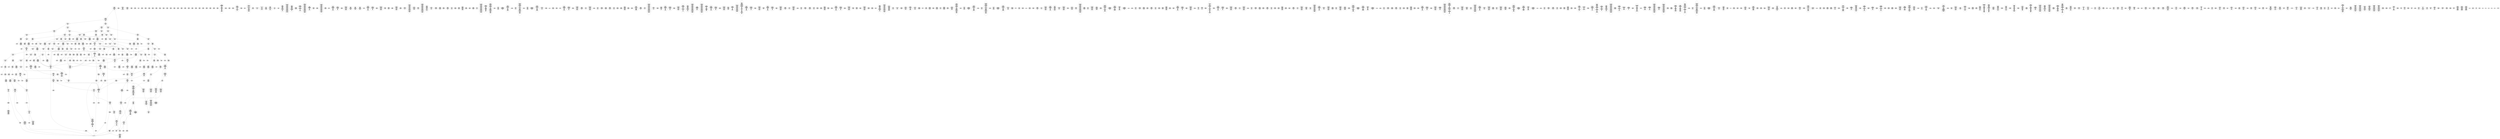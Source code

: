 /* Generated by GvGen v.1.0 (https://www.github.com/stricaud/gvgen) */

digraph G {
compound=true;
   node1 [label="[anywhere]"];
   node2 [label="# 0x0
PUSHX Data
PUSHX Data
MSTORE
PUSHX LogicData
CALLDATASIZE
LT
PUSHX Data
JUMPI
"];
   node3 [label="# 0xd
PUSHX Data
CALLDATALOAD
PUSHX BitData
SHR
PUSHX LogicData
GT
PUSHX Data
JUMPI
"];
   node4 [label="# 0x1e
PUSHX LogicData
GT
PUSHX Data
JUMPI
"];
   node5 [label="# 0x29
PUSHX LogicData
GT
PUSHX Data
JUMPI
"];
   node6 [label="# 0x34
PUSHX LogicData
EQ
PUSHX Data
JUMPI
"];
   node7 [label="# 0x3f
PUSHX LogicData
EQ
PUSHX Data
JUMPI
"];
   node8 [label="# 0x4a
PUSHX LogicData
EQ
PUSHX Data
JUMPI
"];
   node9 [label="# 0x55
PUSHX LogicData
EQ
PUSHX Data
JUMPI
"];
   node10 [label="# 0x60
PUSHX LogicData
EQ
PUSHX Data
JUMPI
"];
   node11 [label="# 0x6b
PUSHX LogicData
EQ
PUSHX Data
JUMPI
"];
   node12 [label="# 0x76
PUSHX Data
REVERT
"];
   node13 [label="# 0x7a
JUMPDEST
PUSHX LogicData
EQ
PUSHX Data
JUMPI
"];
   node14 [label="# 0x86
PUSHX LogicData
EQ
PUSHX Data
JUMPI
"];
   node15 [label="# 0x91
PUSHX LogicData
EQ
PUSHX Data
JUMPI
"];
   node16 [label="# 0x9c
PUSHX LogicData
EQ
PUSHX Data
JUMPI
"];
   node17 [label="# 0xa7
PUSHX LogicData
EQ
PUSHX Data
JUMPI
"];
   node18 [label="# 0xb2
PUSHX Data
REVERT
"];
   node19 [label="# 0xb6
JUMPDEST
PUSHX LogicData
GT
PUSHX Data
JUMPI
"];
   node20 [label="# 0xc2
PUSHX LogicData
EQ
PUSHX Data
JUMPI
"];
   node21 [label="# 0xcd
PUSHX LogicData
EQ
PUSHX Data
JUMPI
"];
   node22 [label="# 0xd8
PUSHX LogicData
EQ
PUSHX Data
JUMPI
"];
   node23 [label="# 0xe3
PUSHX LogicData
EQ
PUSHX Data
JUMPI
"];
   node24 [label="# 0xee
PUSHX LogicData
EQ
PUSHX Data
JUMPI
"];
   node25 [label="# 0xf9
PUSHX LogicData
EQ
PUSHX Data
JUMPI
"];
   node26 [label="# 0x104
PUSHX Data
REVERT
"];
   node27 [label="# 0x108
JUMPDEST
PUSHX LogicData
EQ
PUSHX Data
JUMPI
"];
   node28 [label="# 0x114
PUSHX LogicData
EQ
PUSHX Data
JUMPI
"];
   node29 [label="# 0x11f
PUSHX LogicData
EQ
PUSHX Data
JUMPI
"];
   node30 [label="# 0x12a
PUSHX LogicData
EQ
PUSHX Data
JUMPI
"];
   node31 [label="# 0x135
PUSHX LogicData
EQ
PUSHX Data
JUMPI
"];
   node32 [label="# 0x140
PUSHX Data
REVERT
"];
   node33 [label="# 0x144
JUMPDEST
PUSHX LogicData
GT
PUSHX Data
JUMPI
"];
   node34 [label="# 0x150
PUSHX LogicData
GT
PUSHX Data
JUMPI
"];
   node35 [label="# 0x15b
PUSHX LogicData
EQ
PUSHX Data
JUMPI
"];
   node36 [label="# 0x166
PUSHX LogicData
EQ
PUSHX Data
JUMPI
"];
   node37 [label="# 0x171
PUSHX LogicData
EQ
PUSHX Data
JUMPI
"];
   node38 [label="# 0x17c
PUSHX LogicData
EQ
PUSHX Data
JUMPI
"];
   node39 [label="# 0x187
PUSHX LogicData
EQ
PUSHX Data
JUMPI
"];
   node40 [label="# 0x192
PUSHX LogicData
EQ
PUSHX Data
JUMPI
"];
   node41 [label="# 0x19d
PUSHX Data
REVERT
"];
   node42 [label="# 0x1a1
JUMPDEST
PUSHX LogicData
EQ
PUSHX Data
JUMPI
"];
   node43 [label="# 0x1ad
PUSHX LogicData
EQ
PUSHX Data
JUMPI
"];
   node44 [label="# 0x1b8
PUSHX LogicData
EQ
PUSHX Data
JUMPI
"];
   node45 [label="# 0x1c3
PUSHX LogicData
EQ
PUSHX Data
JUMPI
"];
   node46 [label="# 0x1ce
PUSHX LogicData
EQ
PUSHX Data
JUMPI
"];
   node47 [label="# 0x1d9
PUSHX Data
REVERT
"];
   node48 [label="# 0x1dd
JUMPDEST
PUSHX LogicData
GT
PUSHX Data
JUMPI
"];
   node49 [label="# 0x1e9
PUSHX LogicData
EQ
PUSHX Data
JUMPI
"];
   node50 [label="# 0x1f4
PUSHX LogicData
EQ
PUSHX Data
JUMPI
"];
   node51 [label="# 0x1ff
PUSHX LogicData
EQ
PUSHX Data
JUMPI
"];
   node52 [label="# 0x20a
PUSHX LogicData
EQ
PUSHX Data
JUMPI
"];
   node53 [label="# 0x215
PUSHX LogicData
EQ
PUSHX Data
JUMPI
"];
   node54 [label="# 0x220
PUSHX Data
REVERT
"];
   node55 [label="# 0x224
JUMPDEST
PUSHX LogicData
EQ
PUSHX Data
JUMPI
"];
   node56 [label="# 0x230
PUSHX LogicData
EQ
PUSHX Data
JUMPI
"];
   node57 [label="# 0x23b
PUSHX LogicData
EQ
PUSHX Data
JUMPI
"];
   node58 [label="# 0x246
PUSHX LogicData
EQ
PUSHX Data
JUMPI
"];
   node59 [label="# 0x251
PUSHX LogicData
EQ
PUSHX Data
JUMPI
"];
   node60 [label="# 0x25c
JUMPDEST
PUSHX Data
REVERT
"];
   node61 [label="# 0x261
JUMPDEST
CALLVALUE
ISZERO
PUSHX Data
JUMPI
"];
   node62 [label="# 0x269
PUSHX Data
REVERT
"];
   node63 [label="# 0x26d
JUMPDEST
PUSHX Data
PUSHX Data
CALLDATASIZE
PUSHX Data
PUSHX Data
JUMP
"];
   node64 [label="# 0x27c
JUMPDEST
PUSHX Data
JUMP
"];
   node65 [label="# 0x281
JUMPDEST
PUSHX MemData
MLOAD
ISZERO
ISZERO
MSTORE
PUSHX ArithData
ADD
"];
   node66 [label="# 0x28d
JUMPDEST
PUSHX MemData
MLOAD
SUB
RETURN
"];
   node67 [label="# 0x296
JUMPDEST
CALLVALUE
ISZERO
PUSHX Data
JUMPI
"];
   node68 [label="# 0x29e
PUSHX Data
REVERT
"];
   node69 [label="# 0x2a2
JUMPDEST
PUSHX Data
PUSHX Data
JUMP
"];
   node70 [label="# 0x2ab
JUMPDEST
PUSHX MemData
MLOAD
PUSHX Data
PUSHX Data
JUMP
"];
   node71 [label="# 0x2b8
JUMPDEST
CALLVALUE
ISZERO
PUSHX Data
JUMPI
"];
   node72 [label="# 0x2c0
PUSHX Data
REVERT
"];
   node73 [label="# 0x2c4
JUMPDEST
PUSHX Data
PUSHX Data
CALLDATASIZE
PUSHX Data
PUSHX Data
JUMP
"];
   node74 [label="# 0x2d3
JUMPDEST
PUSHX Data
JUMP
"];
   node75 [label="# 0x2d8
JUMPDEST
PUSHX MemData
MLOAD
PUSHX ArithData
PUSHX BitData
PUSHX BitData
SHL
SUB
AND
MSTORE
PUSHX ArithData
ADD
PUSHX Data
JUMP
"];
   node76 [label="# 0x2f0
JUMPDEST
CALLVALUE
ISZERO
PUSHX Data
JUMPI
"];
   node77 [label="# 0x2f8
PUSHX Data
REVERT
"];
   node78 [label="# 0x2fc
JUMPDEST
PUSHX Data
PUSHX Data
CALLDATASIZE
PUSHX Data
PUSHX Data
JUMP
"];
   node79 [label="# 0x30b
JUMPDEST
PUSHX Data
JUMP
"];
   node80 [label="# 0x310
JUMPDEST
STOP
"];
   node81 [label="# 0x312
JUMPDEST
CALLVALUE
ISZERO
PUSHX Data
JUMPI
"];
   node82 [label="# 0x31a
PUSHX Data
REVERT
"];
   node83 [label="# 0x31e
JUMPDEST
PUSHX StorData
SLOAD
"];
   node84 [label="# 0x323
JUMPDEST
PUSHX MemData
MLOAD
MSTORE
PUSHX ArithData
ADD
PUSHX Data
JUMP
"];
   node85 [label="# 0x331
JUMPDEST
CALLVALUE
ISZERO
PUSHX Data
JUMPI
"];
   node86 [label="# 0x339
PUSHX Data
REVERT
"];
   node87 [label="# 0x33d
JUMPDEST
PUSHX Data
PUSHX Data
CALLDATASIZE
PUSHX Data
PUSHX Data
JUMP
"];
   node88 [label="# 0x34c
JUMPDEST
PUSHX Data
JUMP
"];
   node89 [label="# 0x351
JUMPDEST
CALLVALUE
ISZERO
PUSHX Data
JUMPI
"];
   node90 [label="# 0x359
PUSHX Data
REVERT
"];
   node91 [label="# 0x35d
JUMPDEST
PUSHX Data
PUSHX Data
CALLDATASIZE
PUSHX Data
PUSHX Data
JUMP
"];
   node92 [label="# 0x36c
JUMPDEST
PUSHX Data
JUMP
"];
   node93 [label="# 0x371
JUMPDEST
CALLVALUE
ISZERO
PUSHX Data
JUMPI
"];
   node94 [label="# 0x379
PUSHX Data
REVERT
"];
   node95 [label="# 0x37d
JUMPDEST
PUSHX Data
PUSHX Data
CALLDATASIZE
PUSHX Data
PUSHX Data
JUMP
"];
   node96 [label="# 0x38c
JUMPDEST
PUSHX Data
JUMP
"];
   node97 [label="# 0x391
JUMPDEST
CALLVALUE
ISZERO
PUSHX Data
JUMPI
"];
   node98 [label="# 0x399
PUSHX Data
REVERT
"];
   node99 [label="# 0x39d
JUMPDEST
PUSHX Data
PUSHX Data
JUMP
"];
   node100 [label="# 0x3a7
JUMPDEST
CALLVALUE
ISZERO
PUSHX Data
JUMPI
"];
   node101 [label="# 0x3af
PUSHX Data
REVERT
"];
   node102 [label="# 0x3b3
JUMPDEST
PUSHX Data
PUSHX Data
JUMP
"];
   node103 [label="# 0x3bc
JUMPDEST
CALLVALUE
ISZERO
PUSHX Data
JUMPI
"];
   node104 [label="# 0x3c4
PUSHX Data
REVERT
"];
   node105 [label="# 0x3c8
JUMPDEST
PUSHX Data
PUSHX Data
CALLDATASIZE
PUSHX Data
PUSHX Data
JUMP
"];
   node106 [label="# 0x3d7
JUMPDEST
PUSHX Data
JUMP
"];
   node107 [label="# 0x3dc
JUMPDEST
CALLVALUE
ISZERO
PUSHX Data
JUMPI
"];
   node108 [label="# 0x3e4
PUSHX Data
REVERT
"];
   node109 [label="# 0x3e8
JUMPDEST
PUSHX Data
PUSHX Data
CALLDATASIZE
PUSHX Data
PUSHX Data
JUMP
"];
   node110 [label="# 0x3f7
JUMPDEST
PUSHX Data
JUMP
"];
   node111 [label="# 0x3fc
JUMPDEST
CALLVALUE
ISZERO
PUSHX Data
JUMPI
"];
   node112 [label="# 0x404
PUSHX Data
REVERT
"];
   node113 [label="# 0x408
JUMPDEST
PUSHX Data
PUSHX Data
CALLDATASIZE
PUSHX Data
PUSHX Data
JUMP
"];
   node114 [label="# 0x417
JUMPDEST
PUSHX Data
JUMP
"];
   node115 [label="# 0x41c
JUMPDEST
CALLVALUE
ISZERO
PUSHX Data
JUMPI
"];
   node116 [label="# 0x424
PUSHX Data
REVERT
"];
   node117 [label="# 0x428
JUMPDEST
PUSHX Data
PUSHX Data
JUMP
"];
   node118 [label="# 0x431
JUMPDEST
CALLVALUE
ISZERO
PUSHX Data
JUMPI
"];
   node119 [label="# 0x439
PUSHX Data
REVERT
"];
   node120 [label="# 0x43d
JUMPDEST
PUSHX Data
PUSHX Data
CALLDATASIZE
PUSHX Data
PUSHX Data
JUMP
"];
   node121 [label="# 0x44c
JUMPDEST
PUSHX Data
JUMP
"];
   node122 [label="# 0x451
JUMPDEST
CALLVALUE
ISZERO
PUSHX Data
JUMPI
"];
   node123 [label="# 0x459
PUSHX Data
REVERT
"];
   node124 [label="# 0x45d
JUMPDEST
PUSHX Data
PUSHX Data
CALLDATASIZE
PUSHX Data
PUSHX Data
JUMP
"];
   node125 [label="# 0x46c
JUMPDEST
PUSHX Data
JUMP
"];
   node126 [label="# 0x471
JUMPDEST
CALLVALUE
ISZERO
PUSHX Data
JUMPI
"];
   node127 [label="# 0x479
PUSHX Data
REVERT
"];
   node128 [label="# 0x47d
JUMPDEST
PUSHX Data
PUSHX Data
JUMP
"];
   node129 [label="# 0x487
JUMPDEST
CALLVALUE
ISZERO
PUSHX Data
JUMPI
"];
   node130 [label="# 0x48f
PUSHX Data
REVERT
"];
   node131 [label="# 0x493
JUMPDEST
PUSHX Data
PUSHX Data
CALLDATASIZE
PUSHX Data
PUSHX Data
JUMP
"];
   node132 [label="# 0x4a2
JUMPDEST
PUSHX Data
JUMP
"];
   node133 [label="# 0x4a7
JUMPDEST
CALLVALUE
ISZERO
PUSHX Data
JUMPI
"];
   node134 [label="# 0x4af
PUSHX Data
REVERT
"];
   node135 [label="# 0x4b3
JUMPDEST
PUSHX Data
PUSHX Data
JUMP
"];
   node136 [label="# 0x4c2
JUMPDEST
CALLVALUE
ISZERO
PUSHX Data
JUMPI
"];
   node137 [label="# 0x4ca
PUSHX Data
REVERT
"];
   node138 [label="# 0x4ce
JUMPDEST
PUSHX Data
PUSHX Data
CALLDATASIZE
PUSHX Data
PUSHX Data
JUMP
"];
   node139 [label="# 0x4dd
JUMPDEST
PUSHX Data
JUMP
"];
   node140 [label="# 0x4e2
JUMPDEST
CALLVALUE
ISZERO
PUSHX Data
JUMPI
"];
   node141 [label="# 0x4ea
PUSHX Data
REVERT
"];
   node142 [label="# 0x4ee
JUMPDEST
PUSHX Data
PUSHX Data
CALLDATASIZE
PUSHX Data
PUSHX Data
JUMP
"];
   node143 [label="# 0x4fd
JUMPDEST
PUSHX Data
JUMP
"];
   node144 [label="# 0x502
JUMPDEST
CALLVALUE
ISZERO
PUSHX Data
JUMPI
"];
   node145 [label="# 0x50a
PUSHX Data
REVERT
"];
   node146 [label="# 0x50e
JUMPDEST
PUSHX Data
PUSHX Data
JUMP
"];
   node147 [label="# 0x517
JUMPDEST
CALLVALUE
ISZERO
PUSHX Data
JUMPI
"];
   node148 [label="# 0x51f
PUSHX Data
REVERT
"];
   node149 [label="# 0x523
JUMPDEST
PUSHX StorData
SLOAD
PUSHX ArithData
PUSHX BitData
PUSHX BitData
SHL
SUB
AND
PUSHX Data
JUMP
"];
   node150 [label="# 0x535
JUMPDEST
CALLVALUE
ISZERO
PUSHX Data
JUMPI
"];
   node151 [label="# 0x53d
PUSHX Data
REVERT
"];
   node152 [label="# 0x541
JUMPDEST
PUSHX Data
PUSHX Data
JUMP
"];
   node153 [label="# 0x54a
JUMPDEST
CALLVALUE
ISZERO
PUSHX Data
JUMPI
"];
   node154 [label="# 0x552
PUSHX Data
REVERT
"];
   node155 [label="# 0x556
JUMPDEST
PUSHX Data
PUSHX Data
CALLDATASIZE
PUSHX Data
PUSHX Data
JUMP
"];
   node156 [label="# 0x565
JUMPDEST
PUSHX Data
JUMP
"];
   node157 [label="# 0x56a
JUMPDEST
CALLVALUE
ISZERO
PUSHX Data
JUMPI
"];
   node158 [label="# 0x572
PUSHX Data
REVERT
"];
   node159 [label="# 0x576
JUMPDEST
PUSHX Data
PUSHX Data
CALLDATASIZE
PUSHX Data
PUSHX Data
JUMP
"];
   node160 [label="# 0x585
JUMPDEST
PUSHX Data
JUMP
"];
   node161 [label="# 0x58a
JUMPDEST
CALLVALUE
ISZERO
PUSHX Data
JUMPI
"];
   node162 [label="# 0x592
PUSHX Data
REVERT
"];
   node163 [label="# 0x596
JUMPDEST
PUSHX Data
PUSHX Data
CALLDATASIZE
PUSHX Data
PUSHX Data
JUMP
"];
   node164 [label="# 0x5a5
JUMPDEST
PUSHX Data
JUMP
"];
   node165 [label="# 0x5aa
JUMPDEST
CALLVALUE
ISZERO
PUSHX Data
JUMPI
"];
   node166 [label="# 0x5b2
PUSHX Data
REVERT
"];
   node167 [label="# 0x5b6
JUMPDEST
PUSHX Data
PUSHX Data
CALLDATASIZE
PUSHX Data
PUSHX Data
JUMP
"];
   node168 [label="# 0x5c5
JUMPDEST
PUSHX Data
JUMP
"];
   node169 [label="# 0x5ca
JUMPDEST
CALLVALUE
ISZERO
PUSHX Data
JUMPI
"];
   node170 [label="# 0x5d2
PUSHX Data
REVERT
"];
   node171 [label="# 0x5d6
JUMPDEST
PUSHX Data
PUSHX Data
CALLDATASIZE
PUSHX Data
PUSHX Data
JUMP
"];
   node172 [label="# 0x5e5
JUMPDEST
PUSHX Data
JUMP
"];
   node173 [label="# 0x5ea
JUMPDEST
CALLVALUE
ISZERO
PUSHX Data
JUMPI
"];
   node174 [label="# 0x5f2
PUSHX Data
REVERT
"];
   node175 [label="# 0x5f6
JUMPDEST
PUSHX Data
PUSHX Data
CALLDATASIZE
PUSHX Data
PUSHX Data
JUMP
"];
   node176 [label="# 0x605
JUMPDEST
PUSHX Data
JUMP
"];
   node177 [label="# 0x60a
JUMPDEST
CALLVALUE
ISZERO
PUSHX Data
JUMPI
"];
   node178 [label="# 0x612
PUSHX Data
REVERT
"];
   node179 [label="# 0x616
JUMPDEST
PUSHX Data
PUSHX Data
JUMP
"];
   node180 [label="# 0x61f
JUMPDEST
CALLVALUE
ISZERO
PUSHX Data
JUMPI
"];
   node181 [label="# 0x627
PUSHX Data
REVERT
"];
   node182 [label="# 0x62b
JUMPDEST
PUSHX Data
PUSHX Data
CALLDATASIZE
PUSHX Data
PUSHX Data
JUMP
"];
   node183 [label="# 0x63a
JUMPDEST
PUSHX Data
JUMP
"];
   node184 [label="# 0x63f
JUMPDEST
CALLVALUE
ISZERO
PUSHX Data
JUMPI
"];
   node185 [label="# 0x647
PUSHX Data
REVERT
"];
   node186 [label="# 0x64b
JUMPDEST
PUSHX Data
PUSHX Data
CALLDATASIZE
PUSHX Data
PUSHX Data
JUMP
"];
   node187 [label="# 0x65a
JUMPDEST
PUSHX Data
JUMP
"];
   node188 [label="# 0x65f
JUMPDEST
CALLVALUE
ISZERO
PUSHX Data
JUMPI
"];
   node189 [label="# 0x667
PUSHX Data
REVERT
"];
   node190 [label="# 0x66b
JUMPDEST
PUSHX Data
PUSHX Data
JUMP
"];
   node191 [label="# 0x67a
JUMPDEST
PUSHX Data
PUSHX Data
CALLDATASIZE
PUSHX Data
PUSHX Data
JUMP
"];
   node192 [label="# 0x688
JUMPDEST
PUSHX Data
JUMP
"];
   node193 [label="# 0x68d
JUMPDEST
CALLVALUE
ISZERO
PUSHX Data
JUMPI
"];
   node194 [label="# 0x695
PUSHX Data
REVERT
"];
   node195 [label="# 0x699
JUMPDEST
PUSHX Data
PUSHX Data
CALLDATASIZE
PUSHX Data
PUSHX Data
JUMP
"];
   node196 [label="# 0x6a8
JUMPDEST
PUSHX Data
JUMP
"];
   node197 [label="# 0x6ad
JUMPDEST
CALLVALUE
ISZERO
PUSHX Data
JUMPI
"];
   node198 [label="# 0x6b5
PUSHX Data
REVERT
"];
   node199 [label="# 0x6b9
JUMPDEST
PUSHX Data
PUSHX Data
CALLDATASIZE
PUSHX Data
PUSHX Data
JUMP
"];
   node200 [label="# 0x6c8
JUMPDEST
PUSHX Data
JUMP
"];
   node201 [label="# 0x6cd
JUMPDEST
CALLVALUE
ISZERO
PUSHX Data
JUMPI
"];
   node202 [label="# 0x6d5
PUSHX Data
REVERT
"];
   node203 [label="# 0x6d9
JUMPDEST
PUSHX Data
PUSHX Data
CALLDATASIZE
PUSHX Data
PUSHX Data
JUMP
"];
   node204 [label="# 0x6e8
JUMPDEST
PUSHX ArithData
PUSHX BitData
PUSHX BitData
SHL
SUB
AND
PUSHX Data
MSTORE
PUSHX Data
PUSHX Data
MSTORE
PUSHX Data
SHA3
AND
MSTORE
MSTORE
SHA3
SLOAD
PUSHX BitData
AND
JUMP
"];
   node205 [label="# 0x716
JUMPDEST
PUSHX Data
PUSHX Data
CALLDATASIZE
PUSHX Data
PUSHX Data
JUMP
"];
   node206 [label="# 0x724
JUMPDEST
PUSHX Data
JUMP
"];
   node207 [label="# 0x729
JUMPDEST
CALLVALUE
ISZERO
PUSHX Data
JUMPI
"];
   node208 [label="# 0x731
PUSHX Data
REVERT
"];
   node209 [label="# 0x735
JUMPDEST
PUSHX Data
PUSHX Data
JUMP
"];
   node210 [label="# 0x73f
JUMPDEST
CALLVALUE
ISZERO
PUSHX Data
JUMPI
"];
   node211 [label="# 0x747
PUSHX Data
REVERT
"];
   node212 [label="# 0x74b
JUMPDEST
PUSHX Data
PUSHX Data
CALLDATASIZE
PUSHX Data
PUSHX Data
JUMP
"];
   node213 [label="# 0x75a
JUMPDEST
PUSHX Data
JUMP
"];
   node214 [label="# 0x75f
JUMPDEST
PUSHX Data
PUSHX Data
CALLDATASIZE
PUSHX Data
PUSHX Data
JUMP
"];
   node215 [label="# 0x76d
JUMPDEST
PUSHX Data
JUMP
"];
   node216 [label="# 0x772
JUMPDEST
PUSHX Data
PUSHX ArithData
PUSHX BitData
PUSHX BitData
SHL
SUB
NOT
AND
PUSHX BitData
PUSHX BitData
SHL
EQ
PUSHX Data
JUMPI
"];
   node217 [label="# 0x78e
PUSHX Data
PUSHX Data
JUMP
"];
   node218 [label="# 0x797
JUMPDEST
JUMP
"];
   node219 [label="# 0x79d
JUMPDEST
PUSHX Data
PUSHX StorData
SLOAD
PUSHX Data
PUSHX Data
JUMP
"];
   node220 [label="# 0x7ac
JUMPDEST
PUSHX ArithData
ADD
PUSHX ArithData
DIV
MUL
PUSHX ArithData
ADD
PUSHX MemData
MLOAD
ADD
PUSHX Data
MSTORE
MSTORE
PUSHX ArithData
ADD
SLOAD
PUSHX Data
PUSHX Data
JUMP
"];
   node221 [label="# 0x7d8
JUMPDEST
ISZERO
PUSHX Data
JUMPI
"];
   node222 [label="# 0x7df
PUSHX LogicData
LT
PUSHX Data
JUMPI
"];
   node223 [label="# 0x7e7
PUSHX ArithData
SLOAD
DIV
MUL
MSTORE
PUSHX ArithData
ADD
PUSHX Data
JUMP
"];
   node224 [label="# 0x7fa
JUMPDEST
ADD
PUSHX Data
MSTORE
PUSHX Data
PUSHX Data
SHA3
"];
   node225 [label="# 0x808
JUMPDEST
SLOAD
MSTORE
PUSHX ArithData
ADD
PUSHX ArithData
ADD
GT
PUSHX Data
JUMPI
"];
   node226 [label="# 0x81c
SUB
PUSHX BitData
AND
ADD
"];
   node227 [label="# 0x825
JUMPDEST
JUMP
"];
   node228 [label="# 0x82f
JUMPDEST
PUSHX Data
MSTORE
PUSHX Data
PUSHX Data
MSTORE
PUSHX Data
SHA3
SLOAD
PUSHX ArithData
PUSHX BitData
PUSHX BitData
SHL
SUB
AND
PUSHX Data
JUMPI
"];
   node229 [label="# 0x84c
PUSHX MemData
MLOAD
PUSHX BitData
PUSHX BitData
SHL
MSTORE
PUSHX Data
PUSHX ArithData
ADD
MSTORE
PUSHX Data
PUSHX ArithData
ADD
MSTORE
PUSHX Data
PUSHX ArithData
ADD
MSTORE
PUSHX BitData
PUSHX BitData
SHL
PUSHX ArithData
ADD
MSTORE
PUSHX ArithData
ADD
"];
   node230 [label="# 0x8a4
JUMPDEST
PUSHX MemData
MLOAD
SUB
REVERT
"];
   node231 [label="# 0x8ad
JUMPDEST
PUSHX Data
MSTORE
PUSHX Data
PUSHX Data
MSTORE
PUSHX Data
SHA3
SLOAD
PUSHX ArithData
PUSHX BitData
PUSHX BitData
SHL
SUB
AND
JUMP
"];
   node232 [label="# 0x8c9
JUMPDEST
PUSHX Data
PUSHX Data
PUSHX Data
JUMP
"];
   node233 [label="# 0x8d4
JUMPDEST
PUSHX ArithData
PUSHX BitData
PUSHX BitData
SHL
SUB
AND
PUSHX ArithData
PUSHX BitData
PUSHX BitData
SHL
SUB
AND
EQ
ISZERO
PUSHX Data
JUMPI
"];
   node234 [label="# 0x8f1
PUSHX MemData
MLOAD
PUSHX BitData
PUSHX BitData
SHL
MSTORE
PUSHX Data
PUSHX ArithData
ADD
MSTORE
PUSHX Data
PUSHX ArithData
ADD
MSTORE
PUSHX Data
PUSHX ArithData
ADD
MSTORE
PUSHX BitData
PUSHX BitData
SHL
PUSHX ArithData
ADD
MSTORE
PUSHX ArithData
ADD
PUSHX Data
JUMP
"];
   node235 [label="# 0x942
JUMPDEST
CALLER
PUSHX ArithData
PUSHX BitData
PUSHX BitData
SHL
SUB
AND
EQ
PUSHX Data
JUMPI
"];
   node236 [label="# 0x954
PUSHX Data
CALLER
PUSHX Data
JUMP
"];
   node237 [label="# 0x95e
JUMPDEST
PUSHX Data
JUMPI
"];
   node238 [label="# 0x963
PUSHX MemData
MLOAD
PUSHX BitData
PUSHX BitData
SHL
MSTORE
PUSHX Data
PUSHX ArithData
ADD
MSTORE
PUSHX Data
PUSHX ArithData
ADD
MSTORE
PUSHX Data
PUSHX ArithData
ADD
MSTORE
PUSHX Data
PUSHX ArithData
ADD
MSTORE
PUSHX ArithData
ADD
PUSHX Data
JUMP
"];
   node239 [label="# 0x9d0
JUMPDEST
PUSHX Data
PUSHX Data
JUMP
"];
   node240 [label="# 0x9da
JUMPDEST
JUMP
"];
   node241 [label="# 0x9df
JUMPDEST
PUSHX StorData
SLOAD
PUSHX ArithData
PUSHX BitData
PUSHX BitData
SHL
SUB
AND
CALLER
EQ
PUSHX Data
JUMPI
"];
   node242 [label="# 0x9f3
PUSHX StorData
SLOAD
PUSHX ArithData
PUSHX BitData
PUSHX BitData
SHL
SUB
AND
CALLER
EQ
"];
   node243 [label="# 0xa02
JUMPDEST
PUSHX Data
JUMPI
"];
   node244 [label="# 0xa07
PUSHX MemData
MLOAD
PUSHX BitData
PUSHX BitData
SHL
MSTORE
PUSHX ArithData
ADD
PUSHX Data
PUSHX Data
JUMP
"];
   node245 [label="# 0xa1e
JUMPDEST
MLOAD
PUSHX Data
PUSHX Data
PUSHX ArithData
ADD
PUSHX Data
JUMP
"];
   node246 [label="# 0xa31
JUMPDEST
MLOAD
PUSHX Data
PUSHX Data
PUSHX ArithData
ADD
PUSHX Data
JUMP
"];
   node247 [label="# 0xa45
JUMPDEST
MLOAD
PUSHX Data
PUSHX Data
PUSHX ArithData
ADD
PUSHX Data
JUMP
"];
   node248 [label="# 0xa59
JUMPDEST
JUMP
"];
   node249 [label="# 0xa5f
JUMPDEST
PUSHX StorData
SLOAD
PUSHX ArithData
PUSHX BitData
PUSHX BitData
SHL
SUB
AND
CALLER
EQ
PUSHX Data
JUMPI
"];
   node250 [label="# 0xa73
PUSHX StorData
SLOAD
PUSHX ArithData
PUSHX BitData
PUSHX BitData
SHL
SUB
AND
CALLER
EQ
"];
   node251 [label="# 0xa82
JUMPDEST
PUSHX Data
JUMPI
"];
   node252 [label="# 0xa87
PUSHX MemData
MLOAD
PUSHX BitData
PUSHX BitData
SHL
MSTORE
PUSHX ArithData
ADD
PUSHX Data
PUSHX Data
JUMP
"];
   node253 [label="# 0xa9e
JUMPDEST
PUSHX Data
SSTORE
JUMP
"];
   node254 [label="# 0xaa3
JUMPDEST
PUSHX Data
CALLER
PUSHX Data
JUMP
"];
   node255 [label="# 0xaad
JUMPDEST
PUSHX Data
JUMPI
"];
   node256 [label="# 0xab2
PUSHX MemData
MLOAD
PUSHX BitData
PUSHX BitData
SHL
MSTORE
PUSHX ArithData
ADD
PUSHX Data
PUSHX Data
JUMP
"];
   node257 [label="# 0xac9
JUMPDEST
PUSHX Data
PUSHX Data
JUMP
"];
   node258 [label="# 0xad4
JUMPDEST
PUSHX Data
PUSHX Data
PUSHX StorData
SLOAD
JUMP
"];
   node259 [label="# 0xae0
JUMPDEST
LT
PUSHX Data
JUMPI
"];
   node260 [label="# 0xae6
PUSHX MemData
MLOAD
PUSHX BitData
PUSHX BitData
SHL
MSTORE
PUSHX ArithData
ADD
PUSHX Data
PUSHX Data
JUMP
"];
   node261 [label="# 0xafd
JUMPDEST
PUSHX Data
PUSHX Data
CALLER
PUSHX Data
JUMP
"];
   node262 [label="# 0xb08
JUMPDEST
PUSHX LogicData
LT
PUSHX Data
JUMPI
"];
   node263 [label="# 0xb14
PUSHX MemData
MLOAD
PUSHX BitData
PUSHX BitData
SHL
MSTORE
PUSHX Data
PUSHX ArithData
ADD
MSTORE
PUSHX Data
PUSHX ArithData
ADD
MSTORE
PUSHX BitData
PUSHX BitData
SHL
PUSHX ArithData
ADD
MSTORE
PUSHX ArithData
ADD
PUSHX Data
JUMP
"];
   node264 [label="# 0xb51
JUMPDEST
PUSHX StorData
SLOAD
PUSHX StorData
SLOAD
PUSHX Data
PUSHX Data
JUMP
"];
   node265 [label="# 0xb61
JUMPDEST
TIMESTAMP
GT
PUSHX Data
JUMPI
"];
   node266 [label="# 0xb68
PUSHX MemData
MLOAD
PUSHX BitData
PUSHX BitData
SHL
MSTORE
PUSHX Data
PUSHX ArithData
ADD
MSTORE
PUSHX Data
PUSHX ArithData
ADD
MSTORE
PUSHX Data
PUSHX ArithData
ADD
MSTORE
PUSHX BitData
PUSHX BitData
SHL
PUSHX ArithData
ADD
MSTORE
PUSHX ArithData
ADD
PUSHX Data
JUMP
"];
   node267 [label="# 0xbbf
JUMPDEST
PUSHX Data
MSTORE
PUSHX Data
PUSHX Data
MSTORE
PUSHX Data
SHA3
SLOAD
PUSHX BitData
NOT
AND
PUSHX BitData
OR
SSTORE
"];
   node268 [label="# 0xbd9
JUMPDEST
PUSHX LogicData
LT
ISZERO
PUSHX Data
JUMPI
"];
   node269 [label="# 0xbe3
PUSHX Data
PUSHX Data
PUSHX StorData
SLOAD
JUMP
"];
   node270 [label="# 0xbed
JUMPDEST
PUSHX Data
PUSHX Data
PUSHX Data
PUSHX Data
JUMP
"];
   node271 [label="# 0xbfb
JUMPDEST
PUSHX Data
PUSHX Data
JUMP
"];
   node272 [label="# 0xc05
JUMPDEST
PUSHX Data
PUSHX Data
PUSHX StorData
SLOAD
JUMP
"];
   node273 [label="# 0xc13
JUMPDEST
LT
ISZERO
PUSHX Data
JUMPI
"];
   node274 [label="# 0xc1a
PUSHX Data
PUSHX Data
PUSHX Data
JUMP
"];
   node275 [label="# 0xc23
JUMPDEST
PUSHX Data
CALLER
PUSHX Data
JUMP
"];
   node276 [label="# 0xc2d
JUMPDEST
PUSHX Data
MSTORE
PUSHX Data
PUSHX Data
MSTORE
PUSHX Data
SHA3
TIMESTAMP
SSTORE
"];
   node277 [label="# 0xc3f
JUMPDEST
PUSHX Data
PUSHX Data
JUMP
"];
   node278 [label="# 0xc4a
JUMPDEST
PUSHX Data
JUMP
"];
   node279 [label="# 0xc52
JUMPDEST
JUMP
"];
   node280 [label="# 0xc56
JUMPDEST
PUSHX Data
PUSHX Data
PUSHX Data
JUMP
"];
   node281 [label="# 0xc61
JUMPDEST
LT
PUSHX Data
JUMPI
"];
   node282 [label="# 0xc68
PUSHX MemData
MLOAD
PUSHX BitData
PUSHX BitData
SHL
MSTORE
PUSHX Data
PUSHX ArithData
ADD
MSTORE
PUSHX Data
PUSHX ArithData
ADD
MSTORE
PUSHX Data
PUSHX ArithData
ADD
MSTORE
PUSHX BitData
PUSHX BitData
SHL
PUSHX ArithData
ADD
MSTORE
PUSHX ArithData
ADD
PUSHX Data
JUMP
"];
   node283 [label="# 0xcc3
JUMPDEST
PUSHX ArithData
PUSHX BitData
PUSHX BitData
SHL
SUB
AND
PUSHX Data
MSTORE
PUSHX Data
PUSHX Data
MSTORE
PUSHX Data
SHA3
MSTORE
MSTORE
SHA3
SLOAD
JUMP
"];
   node284 [label="# 0xcec
JUMPDEST
PUSHX MemData
MLOAD
PUSHX BitData
PUSHX BitData
SHL
MSTORE
PUSHX ArithData
PUSHX BitData
PUSHX BitData
SHL
SUB
AND
PUSHX ArithData
ADD
MSTORE
PUSHX Data
ADDRESS
PUSHX Data
PUSHX ArithData
ADD
PUSHX Data
PUSHX MemData
MLOAD
SUB
EXTCODESIZE
ISZERO
ISZERO
PUSHX Data
JUMPI
"];
   node285 [label="# 0xd2e
PUSHX Data
REVERT
"];
   node286 [label="# 0xd32
JUMPDEST
GAS
STATICCALL
ISZERO
ISZERO
PUSHX Data
JUMPI
"];
   node287 [label="# 0xd3d
RETURNDATASIZE
PUSHX Data
RETURNDATACOPY
RETURNDATASIZE
PUSHX Data
REVERT
"];
   node288 [label="# 0xd46
JUMPDEST
PUSHX MemData
MLOAD
RETURNDATASIZE
PUSHX BitData
NOT
PUSHX ArithData
ADD
AND
ADD
PUSHX Data
MSTORE
ADD
PUSHX Data
PUSHX Data
JUMP
"];
   node289 [label="# 0xd6a
JUMPDEST
PUSHX Data
"];
   node290 [label="# 0xd6f
JUMPDEST
LT
ISZERO
PUSHX Data
JUMPI
"];
   node291 [label="# 0xd78
PUSHX MemData
MLOAD
PUSHX BitData
PUSHX BitData
SHL
MSTORE
PUSHX ArithData
PUSHX BitData
PUSHX BitData
SHL
SUB
AND
PUSHX ArithData
ADD
MSTORE
PUSHX ArithData
ADD
MSTORE
PUSHX Data
ADDRESS
PUSHX Data
PUSHX ArithData
ADD
PUSHX Data
PUSHX MemData
MLOAD
SUB
EXTCODESIZE
ISZERO
ISZERO
PUSHX Data
JUMPI
"];
   node292 [label="# 0xdbc
PUSHX Data
REVERT
"];
   node293 [label="# 0xdc0
JUMPDEST
GAS
STATICCALL
ISZERO
ISZERO
PUSHX Data
JUMPI
"];
   node294 [label="# 0xdcb
RETURNDATASIZE
PUSHX Data
RETURNDATACOPY
RETURNDATASIZE
PUSHX Data
REVERT
"];
   node295 [label="# 0xdd4
JUMPDEST
PUSHX MemData
MLOAD
RETURNDATASIZE
PUSHX BitData
NOT
PUSHX ArithData
ADD
AND
ADD
PUSHX Data
MSTORE
ADD
PUSHX Data
PUSHX Data
JUMP
"];
   node296 [label="# 0xdf8
JUMPDEST
PUSHX LogicData
LT
ISZERO
PUSHX Data
JUMPI
"];
   node297 [label="# 0xe05
PUSHX Data
PUSHX Data
JUMP
"];
   node298 [label="# 0xe0e
JUMPDEST
"];
   node299 [label="# 0xe12
JUMPDEST
PUSHX Data
PUSHX Data
JUMP
"];
   node300 [label="# 0xe1d
JUMPDEST
PUSHX Data
JUMP
"];
   node301 [label="# 0xe25
JUMPDEST
JUMP
"];
   node302 [label="# 0xe2e
JUMPDEST
PUSHX StorData
SLOAD
PUSHX ArithData
PUSHX BitData
PUSHX BitData
SHL
SUB
AND
CALLER
EQ
PUSHX Data
JUMPI
"];
   node303 [label="# 0xe42
PUSHX StorData
SLOAD
PUSHX ArithData
PUSHX BitData
PUSHX BitData
SHL
SUB
AND
CALLER
EQ
"];
   node304 [label="# 0xe51
JUMPDEST
PUSHX Data
JUMPI
"];
   node305 [label="# 0xe56
PUSHX MemData
MLOAD
PUSHX BitData
PUSHX BitData
SHL
MSTORE
PUSHX ArithData
ADD
PUSHX Data
PUSHX Data
JUMP
"];
   node306 [label="# 0xe6d
JUMPDEST
PUSHX Data
PUSHX Data
PUSHX StorData
SLOAD
JUMP
"];
   node307 [label="# 0xe79
JUMPDEST
LT
PUSHX Data
JUMPI
"];
   node308 [label="# 0xe7f
PUSHX MemData
MLOAD
PUSHX BitData
PUSHX BitData
SHL
MSTORE
PUSHX ArithData
ADD
PUSHX Data
PUSHX Data
JUMP
"];
   node309 [label="# 0xe96
JUMPDEST
PUSHX Data
"];
   node310 [label="# 0xe99
JUMPDEST
LT
ISZERO
PUSHX Data
JUMPI
"];
   node311 [label="# 0xea2
PUSHX Data
PUSHX Data
PUSHX StorData
SLOAD
JUMP
"];
   node312 [label="# 0xeac
JUMPDEST
PUSHX Data
PUSHX Data
PUSHX Data
JUMP
"];
   node313 [label="# 0xeb8
JUMPDEST
PUSHX Data
PUSHX Data
PUSHX StorData
SLOAD
JUMP
"];
   node314 [label="# 0xec6
JUMPDEST
LT
ISZERO
PUSHX Data
JUMPI
"];
   node315 [label="# 0xecd
PUSHX Data
PUSHX Data
PUSHX Data
JUMP
"];
   node316 [label="# 0xed6
JUMPDEST
PUSHX Data
PUSHX Data
JUMP
"];
   node317 [label="# 0xee0
JUMPDEST
PUSHX Data
MSTORE
PUSHX Data
PUSHX Data
MSTORE
PUSHX Data
SHA3
TIMESTAMP
SSTORE
"];
   node318 [label="# 0xef2
JUMPDEST
PUSHX Data
PUSHX Data
JUMP
"];
   node319 [label="# 0xefd
JUMPDEST
PUSHX Data
JUMP
"];
   node320 [label="# 0xf05
JUMPDEST
PUSHX StorData
SLOAD
PUSHX ArithData
PUSHX BitData
PUSHX BitData
SHL
SUB
AND
CALLER
EQ
PUSHX Data
JUMPI
"];
   node321 [label="# 0xf19
PUSHX StorData
SLOAD
PUSHX ArithData
PUSHX BitData
PUSHX BitData
SHL
SUB
AND
CALLER
EQ
"];
   node322 [label="# 0xf28
JUMPDEST
PUSHX Data
JUMPI
"];
   node323 [label="# 0xf2d
PUSHX MemData
MLOAD
PUSHX BitData
PUSHX BitData
SHL
MSTORE
PUSHX ArithData
ADD
PUSHX Data
PUSHX Data
JUMP
"];
   node324 [label="# 0xf44
JUMPDEST
PUSHX MemData
MLOAD
SELFBALANCE
CALLER
ISZERO
PUSHX ArithData
MUL
PUSHX Data
CALL
ISZERO
ISZERO
PUSHX Data
JUMPI
"];
   node325 [label="# 0xf6a
RETURNDATASIZE
PUSHX Data
RETURNDATACOPY
RETURNDATASIZE
PUSHX Data
REVERT
"];
   node326 [label="# 0xf73
JUMPDEST
PUSHX Data
PUSHX MemData
MLOAD
PUSHX ArithData
ADD
PUSHX Data
MSTORE
PUSHX Data
MSTORE
PUSHX Data
JUMP
"];
   node327 [label="# 0xf8e
JUMPDEST
PUSHX Data
PUSHX Data
PUSHX StorData
SLOAD
JUMP
"];
   node328 [label="# 0xf99
JUMPDEST
LT
PUSHX Data
JUMPI
"];
   node329 [label="# 0xfa0
PUSHX MemData
MLOAD
PUSHX BitData
PUSHX BitData
SHL
MSTORE
PUSHX Data
PUSHX ArithData
ADD
MSTORE
PUSHX Data
PUSHX ArithData
ADD
MSTORE
PUSHX Data
PUSHX ArithData
ADD
MSTORE
PUSHX BitData
PUSHX BitData
SHL
PUSHX ArithData
ADD
MSTORE
PUSHX ArithData
ADD
PUSHX Data
JUMP
"];
   node330 [label="# 0xffc
JUMPDEST
PUSHX StorData
SLOAD
LT
PUSHX Data
JUMPI
"];
   node331 [label="# 0x1008
PUSHX Data
PUSHX Data
JUMP
"];
   node332 [label="# 0x100f
JUMPDEST
PUSHX Data
MSTORE
PUSHX Data
PUSHX Data
SHA3
ADD
SLOAD
JUMP
"];
   node333 [label="# 0x1021
JUMPDEST
PUSHX StorData
SLOAD
PUSHX ArithData
PUSHX BitData
PUSHX BitData
SHL
SUB
AND
CALLER
EQ
PUSHX Data
JUMPI
"];
   node334 [label="# 0x1035
PUSHX StorData
SLOAD
PUSHX ArithData
PUSHX BitData
PUSHX BitData
SHL
SUB
AND
CALLER
EQ
"];
   node335 [label="# 0x1044
JUMPDEST
PUSHX Data
JUMPI
"];
   node336 [label="# 0x1049
PUSHX MemData
MLOAD
PUSHX BitData
PUSHX BitData
SHL
MSTORE
PUSHX ArithData
ADD
PUSHX Data
PUSHX Data
JUMP
"];
   node337 [label="# 0x1060
JUMPDEST
PUSHX StorData
SLOAD
PUSHX ArithData
PUSHX BitData
PUSHX BitData
SHL
SUB
NOT
AND
PUSHX ArithData
PUSHX BitData
PUSHX BitData
SHL
SUB
AND
OR
SSTORE
JUMP
"];
   node338 [label="# 0x1082
JUMPDEST
PUSHX Data
MSTORE
PUSHX Data
PUSHX Data
MSTORE
PUSHX Data
SHA3
SLOAD
PUSHX ArithData
PUSHX BitData
PUSHX BitData
SHL
SUB
AND
PUSHX Data
JUMPI
"];
   node339 [label="# 0x10a0
PUSHX MemData
MLOAD
PUSHX BitData
PUSHX BitData
SHL
MSTORE
PUSHX Data
PUSHX ArithData
ADD
MSTORE
PUSHX Data
PUSHX ArithData
ADD
MSTORE
PUSHX Data
PUSHX ArithData
ADD
MSTORE
PUSHX BitData
PUSHX BitData
SHL
PUSHX ArithData
ADD
MSTORE
PUSHX ArithData
ADD
PUSHX Data
JUMP
"];
   node340 [label="# 0x10f9
JUMPDEST
PUSHX Data
PUSHX ArithData
PUSHX BitData
PUSHX BitData
SHL
SUB
AND
PUSHX Data
JUMPI
"];
   node341 [label="# 0x110a
PUSHX MemData
MLOAD
PUSHX BitData
PUSHX BitData
SHL
MSTORE
PUSHX Data
PUSHX ArithData
ADD
MSTORE
PUSHX Data
PUSHX ArithData
ADD
MSTORE
PUSHX Data
PUSHX ArithData
ADD
MSTORE
PUSHX BitData
PUSHX BitData
SHL
PUSHX ArithData
ADD
MSTORE
PUSHX ArithData
ADD
PUSHX Data
JUMP
"];
   node342 [label="# 0x1164
JUMPDEST
PUSHX ArithData
PUSHX BitData
PUSHX BitData
SHL
SUB
AND
PUSHX Data
MSTORE
PUSHX Data
PUSHX Data
MSTORE
PUSHX Data
SHA3
SLOAD
JUMP
"];
   node343 [label="# 0x1180
JUMPDEST
PUSHX StorData
SLOAD
PUSHX ArithData
PUSHX BitData
PUSHX BitData
SHL
SUB
AND
CALLER
EQ
PUSHX Data
JUMPI
"];
   node344 [label="# 0x1194
PUSHX StorData
SLOAD
PUSHX ArithData
PUSHX BitData
PUSHX BitData
SHL
SUB
AND
CALLER
EQ
"];
   node345 [label="# 0x11a3
JUMPDEST
PUSHX Data
JUMPI
"];
   node346 [label="# 0x11a8
PUSHX MemData
MLOAD
PUSHX BitData
PUSHX BitData
SHL
MSTORE
PUSHX ArithData
ADD
PUSHX Data
PUSHX Data
JUMP
"];
   node347 [label="# 0x11bf
JUMPDEST
PUSHX StorData
SLOAD
PUSHX MemData
MLOAD
PUSHX Data
PUSHX ArithData
PUSHX BitData
PUSHX BitData
SHL
SUB
AND
PUSHX Data
LOGX
PUSHX StorData
SLOAD
PUSHX ArithData
PUSHX BitData
PUSHX BitData
SHL
SUB
NOT
AND
SSTORE
JUMP
"];
   node348 [label="# 0x1209
JUMPDEST
PUSHX Data
PUSHX StorData
SLOAD
PUSHX Data
PUSHX Data
JUMP
"];
   node349 [label="# 0x1218
JUMPDEST
PUSHX StorData
SLOAD
PUSHX ArithData
PUSHX BitData
PUSHX BitData
SHL
SUB
AND
CALLER
EQ
PUSHX Data
JUMPI
"];
   node350 [label="# 0x122c
PUSHX StorData
SLOAD
PUSHX ArithData
PUSHX BitData
PUSHX BitData
SHL
SUB
AND
CALLER
EQ
"];
   node351 [label="# 0x123b
JUMPDEST
PUSHX Data
JUMPI
"];
   node352 [label="# 0x1240
PUSHX MemData
MLOAD
PUSHX BitData
PUSHX BitData
SHL
MSTORE
PUSHX ArithData
ADD
PUSHX Data
PUSHX Data
JUMP
"];
   node353 [label="# 0x1257
JUMPDEST
PUSHX Data
SSTORE
PUSHX Data
SSTORE
PUSHX Data
SSTORE
JUMP
"];
   node354 [label="# 0x1265
JUMPDEST
PUSHX ArithData
PUSHX BitData
PUSHX BitData
SHL
SUB
AND
CALLER
EQ
ISZERO
PUSHX Data
JUMPI
"];
   node355 [label="# 0x1277
PUSHX MemData
MLOAD
PUSHX BitData
PUSHX BitData
SHL
MSTORE
PUSHX Data
PUSHX ArithData
ADD
MSTORE
PUSHX Data
PUSHX ArithData
ADD
MSTORE
PUSHX Data
PUSHX ArithData
ADD
MSTORE
PUSHX ArithData
ADD
PUSHX Data
JUMP
"];
   node356 [label="# 0x12be
JUMPDEST
CALLER
PUSHX Data
MSTORE
PUSHX Data
PUSHX ArithData
MSTORE
PUSHX MemData
SHA3
PUSHX ArithData
PUSHX BitData
PUSHX BitData
SHL
SUB
AND
MSTORE
MSTORE
SHA3
SLOAD
PUSHX BitData
NOT
AND
ISZERO
ISZERO
OR
SSTORE
MLOAD
MSTORE
PUSHX Data
ADD
PUSHX MemData
MLOAD
SUB
LOGX
JUMP
"];
   node357 [label="# 0x132a
JUMPDEST
PUSHX StorData
SLOAD
PUSHX ArithData
PUSHX BitData
PUSHX BitData
SHL
SUB
AND
CALLER
EQ
PUSHX Data
JUMPI
"];
   node358 [label="# 0x133e
PUSHX StorData
SLOAD
PUSHX ArithData
PUSHX BitData
PUSHX BitData
SHL
SUB
AND
CALLER
EQ
"];
   node359 [label="# 0x134d
JUMPDEST
PUSHX Data
JUMPI
"];
   node360 [label="# 0x1352
PUSHX MemData
MLOAD
PUSHX BitData
PUSHX BitData
SHL
MSTORE
PUSHX ArithData
ADD
PUSHX Data
PUSHX Data
JUMP
"];
   node361 [label="# 0x1369
JUMPDEST
PUSHX Data
SSTORE
JUMP
"];
   node362 [label="# 0x136e
JUMPDEST
PUSHX StorData
SLOAD
PUSHX ArithData
PUSHX BitData
PUSHX BitData
SHL
SUB
AND
CALLER
EQ
PUSHX Data
JUMPI
"];
   node363 [label="# 0x1382
PUSHX StorData
SLOAD
PUSHX ArithData
PUSHX BitData
PUSHX BitData
SHL
SUB
AND
CALLER
EQ
"];
   node364 [label="# 0x1391
JUMPDEST
PUSHX Data
JUMPI
"];
   node365 [label="# 0x1396
PUSHX MemData
MLOAD
PUSHX BitData
PUSHX BitData
SHL
MSTORE
PUSHX ArithData
ADD
PUSHX Data
PUSHX Data
JUMP
"];
   node366 [label="# 0x13ad
JUMPDEST
PUSHX Data
PUSHX Data
PUSHX StorData
SLOAD
JUMP
"];
   node367 [label="# 0x13b9
JUMPDEST
LT
PUSHX Data
JUMPI
"];
   node368 [label="# 0x13bf
PUSHX MemData
MLOAD
PUSHX BitData
PUSHX BitData
SHL
MSTORE
PUSHX ArithData
ADD
PUSHX Data
PUSHX Data
JUMP
"];
   node369 [label="# 0x13d6
JUMPDEST
PUSHX Data
"];
   node370 [label="# 0x13d9
JUMPDEST
LT
ISZERO
PUSHX Data
JUMPI
"];
   node371 [label="# 0x13e2
PUSHX Data
PUSHX Data
PUSHX StorData
SLOAD
JUMP
"];
   node372 [label="# 0x13ec
JUMPDEST
PUSHX Data
PUSHX Data
PUSHX StorData
SLOAD
JUMP
"];
   node373 [label="# 0x13fa
JUMPDEST
LT
ISZERO
PUSHX Data
JUMPI
"];
   node374 [label="# 0x1401
PUSHX Data
PUSHX Data
PUSHX Data
JUMP
"];
   node375 [label="# 0x140a
JUMPDEST
PUSHX Data
PUSHX Data
JUMP
"];
   node376 [label="# 0x1414
JUMPDEST
PUSHX Data
MSTORE
PUSHX Data
PUSHX Data
MSTORE
PUSHX Data
SHA3
TIMESTAMP
SSTORE
"];
   node377 [label="# 0x1426
JUMPDEST
PUSHX Data
PUSHX Data
JUMP
"];
   node378 [label="# 0x1431
JUMPDEST
PUSHX Data
JUMP
"];
   node379 [label="# 0x1439
JUMPDEST
PUSHX StorData
SLOAD
PUSHX ArithData
PUSHX BitData
PUSHX BitData
SHL
SUB
AND
CALLER
EQ
PUSHX Data
JUMPI
"];
   node380 [label="# 0x144d
PUSHX StorData
SLOAD
PUSHX ArithData
PUSHX BitData
PUSHX BitData
SHL
SUB
AND
CALLER
EQ
"];
   node381 [label="# 0x145c
JUMPDEST
PUSHX Data
JUMPI
"];
   node382 [label="# 0x1461
PUSHX MemData
MLOAD
PUSHX BitData
PUSHX BitData
SHL
MSTORE
PUSHX ArithData
ADD
PUSHX Data
PUSHX Data
JUMP
"];
   node383 [label="# 0x1478
JUMPDEST
PUSHX Data
SSTORE
JUMP
"];
   node384 [label="# 0x147d
JUMPDEST
PUSHX Data
CALLER
PUSHX Data
JUMP
"];
   node385 [label="# 0x1487
JUMPDEST
PUSHX Data
JUMPI
"];
   node386 [label="# 0x148c
PUSHX MemData
MLOAD
PUSHX BitData
PUSHX BitData
SHL
MSTORE
PUSHX ArithData
ADD
PUSHX Data
PUSHX Data
JUMP
"];
   node387 [label="# 0x14a3
JUMPDEST
PUSHX Data
PUSHX Data
JUMP
"];
   node388 [label="# 0x14af
JUMPDEST
PUSHX Data
PUSHX Data
PUSHX Data
PUSHX Data
PUSHX Data
JUMP
"];
   node389 [label="# 0x14c0
JUMPDEST
PUSHX Data
PUSHX Data
JUMP
"];
   node390 [label="# 0x14ca
JUMPDEST
JUMP
"];
   node391 [label="# 0x14cd
JUMPDEST
PUSHX Data
MSTORE
PUSHX Data
PUSHX Data
MSTORE
PUSHX Data
SHA3
SLOAD
PUSHX Data
PUSHX ArithData
PUSHX BitData
PUSHX BitData
SHL
SUB
AND
PUSHX Data
JUMPI
"];
   node392 [label="# 0x14ed
PUSHX MemData
MLOAD
PUSHX BitData
PUSHX BitData
SHL
MSTORE
PUSHX Data
PUSHX ArithData
ADD
MSTORE
PUSHX Data
PUSHX ArithData
ADD
MSTORE
PUSHX BitData
PUSHX BitData
SHL
PUSHX ArithData
ADD
MSTORE
PUSHX ArithData
ADD
PUSHX Data
JUMP
"];
   node393 [label="# 0x152b
JUMPDEST
PUSHX StorData
SLOAD
PUSHX Data
MSTORE
PUSHX Data
PUSHX Data
MSTORE
PUSHX Data
SHA3
SLOAD
TIMESTAMP
PUSHX Data
PUSHX Data
JUMP
"];
   node394 [label="# 0x1548
JUMPDEST
LT
ISZERO
PUSHX Data
JUMPI
"];
   node395 [label="# 0x154f
PUSHX LogicData
LT
ISZERO
PUSHX Data
JUMPI
"];
   node396 [label="# 0x1559
PUSHX Data
PUSHX Data
PUSHX Data
JUMP
"];
   node397 [label="# 0x1563
JUMPDEST
PUSHX MemData
MLOAD
PUSHX ArithData
ADD
PUSHX Data
PUSHX Data
JUMP
"];
   node398 [label="# 0x1574
JUMPDEST
PUSHX MemData
MLOAD
PUSHX ArithData
SUB
SUB
MSTORE
PUSHX Data
MSTORE
JUMP
"];
   node399 [label="# 0x158a
JUMPDEST
PUSHX LogicData
LT
ISZERO
ISZERO
PUSHX Data
JUMPI
"];
   node400 [label="# 0x1597
PUSHX Data
PUSHX Data
PUSHX Data
PUSHX Data
JUMP
"];
   node401 [label="# 0x15a5
JUMPDEST
LT
"];
   node402 [label="# 0x15a8
JUMPDEST
ISZERO
PUSHX Data
JUMPI
"];
   node403 [label="# 0x15ae
PUSHX Data
PUSHX Data
PUSHX Data
PUSHX Data
PUSHX Data
JUMP
"];
   node404 [label="# 0x15be
JUMPDEST
PUSHX Data
JUMP
"];
   node405 [label="# 0x15c3
JUMPDEST
PUSHX Data
PUSHX Data
PUSHX Data
PUSHX Data
JUMP
"];
   node406 [label="# 0x15d1
JUMPDEST
LT
PUSHX Data
JUMPI
"];
   node407 [label="# 0x15d8
PUSHX Data
PUSHX Data
PUSHX Data
PUSHX Data
PUSHX Data
PUSHX Data
JUMP
"];
   node408 [label="# 0x15eb
JUMPDEST
PUSHX Data
PUSHX Data
JUMP
"];
   node409 [label="# 0x15f5
JUMPDEST
PUSHX MemData
MLOAD
PUSHX ArithData
ADD
MSTORE
PUSHX Data
MSTORE
JUMP
"];
   node410 [label="# 0x1609
JUMPDEST
PUSHX MemData
MLOAD
PUSHX BitData
PUSHX BitData
SHL
MSTORE
PUSHX ArithData
PUSHX BitData
PUSHX BitData
SHL
SUB
AND
PUSHX ArithData
ADD
MSTORE
PUSHX Data
ADDRESS
PUSHX Data
PUSHX ArithData
ADD
PUSHX Data
PUSHX MemData
MLOAD
SUB
EXTCODESIZE
ISZERO
ISZERO
PUSHX Data
JUMPI
"];
   node411 [label="# 0x164b
PUSHX Data
REVERT
"];
   node412 [label="# 0x164f
JUMPDEST
GAS
STATICCALL
ISZERO
ISZERO
PUSHX Data
JUMPI
"];
   node413 [label="# 0x165a
RETURNDATASIZE
PUSHX Data
RETURNDATACOPY
RETURNDATASIZE
PUSHX Data
REVERT
"];
   node414 [label="# 0x1663
JUMPDEST
PUSHX MemData
MLOAD
RETURNDATASIZE
PUSHX BitData
NOT
PUSHX ArithData
ADD
AND
ADD
PUSHX Data
MSTORE
ADD
PUSHX Data
PUSHX Data
JUMP
"];
   node415 [label="# 0x1687
JUMPDEST
PUSHX Data
"];
   node416 [label="# 0x168c
JUMPDEST
LT
ISZERO
PUSHX Data
JUMPI
"];
   node417 [label="# 0x1695
PUSHX MemData
MLOAD
PUSHX BitData
PUSHX BitData
SHL
MSTORE
PUSHX ArithData
PUSHX BitData
PUSHX BitData
SHL
SUB
AND
PUSHX ArithData
ADD
MSTORE
PUSHX ArithData
ADD
MSTORE
PUSHX Data
ADDRESS
PUSHX Data
PUSHX ArithData
ADD
PUSHX Data
PUSHX MemData
MLOAD
SUB
EXTCODESIZE
ISZERO
ISZERO
PUSHX Data
JUMPI
"];
   node418 [label="# 0x16d9
PUSHX Data
REVERT
"];
   node419 [label="# 0x16dd
JUMPDEST
GAS
STATICCALL
ISZERO
ISZERO
PUSHX Data
JUMPI
"];
   node420 [label="# 0x16e8
RETURNDATASIZE
PUSHX Data
RETURNDATACOPY
RETURNDATASIZE
PUSHX Data
REVERT
"];
   node421 [label="# 0x16f1
JUMPDEST
PUSHX MemData
MLOAD
RETURNDATASIZE
PUSHX BitData
NOT
PUSHX ArithData
ADD
AND
ADD
PUSHX Data
MSTORE
ADD
PUSHX Data
PUSHX Data
JUMP
"];
   node422 [label="# 0x1715
JUMPDEST
PUSHX LogicData
LT
ISZERO
ISZERO
PUSHX Data
JUMPI
"];
   node423 [label="# 0x1724
PUSHX Data
PUSHX Data
PUSHX Data
PUSHX Data
JUMP
"];
   node424 [label="# 0x1732
JUMPDEST
LT
"];
   node425 [label="# 0x1735
JUMPDEST
ISZERO
PUSHX Data
JUMPI
"];
   node426 [label="# 0x173b
PUSHX Data
PUSHX Data
JUMP
"];
   node427 [label="# 0x1744
JUMPDEST
"];
   node428 [label="# 0x1748
JUMPDEST
PUSHX Data
PUSHX Data
JUMP
"];
   node429 [label="# 0x1753
JUMPDEST
PUSHX Data
JUMP
"];
   node430 [label="# 0x175b
JUMPDEST
PUSHX Data
PUSHX Data
PUSHX StorData
SLOAD
JUMP
"];
   node431 [label="# 0x1767
JUMPDEST
LT
PUSHX Data
JUMPI
"];
   node432 [label="# 0x176d
PUSHX MemData
MLOAD
PUSHX BitData
PUSHX BitData
SHL
MSTORE
PUSHX ArithData
ADD
PUSHX Data
PUSHX Data
JUMP
"];
   node433 [label="# 0x1784
JUMPDEST
PUSHX StorData
SLOAD
PUSHX ArithData
PUSHX BitData
PUSHX BitData
SHL
SUB
AND
CALLER
EQ
PUSHX Data
JUMPI
"];
   node434 [label="# 0x1797
CALLER
PUSHX Data
MSTORE
PUSHX Data
PUSHX Data
MSTORE
PUSHX Data
SHA3
SLOAD
PUSHX BitData
AND
PUSHX Data
JUMPI
"];
   node435 [label="# 0x17ae
PUSHX StorData
SLOAD
TIMESTAMP
GT
PUSHX Data
JUMPI
"];
   node436 [label="# 0x17b7
PUSHX MemData
MLOAD
PUSHX BitData
PUSHX BitData
SHL
MSTORE
PUSHX ArithData
ADD
PUSHX Data
PUSHX Data
JUMP
"];
   node437 [label="# 0x17ce
JUMPDEST
PUSHX Data
JUMP
"];
   node438 [label="# 0x17d3
JUMPDEST
PUSHX StorData
SLOAD
PUSHX StorData
SLOAD
PUSHX Data
PUSHX Data
JUMP
"];
   node439 [label="# 0x17e3
JUMPDEST
TIMESTAMP
GT
PUSHX Data
JUMPI
"];
   node440 [label="# 0x17ea
PUSHX MemData
MLOAD
PUSHX BitData
PUSHX BitData
SHL
MSTORE
PUSHX Data
PUSHX ArithData
ADD
MSTORE
PUSHX Data
PUSHX ArithData
ADD
MSTORE
PUSHX Data
PUSHX ArithData
ADD
MSTORE
PUSHX BitData
PUSHX BitData
SHL
PUSHX ArithData
ADD
MSTORE
PUSHX ArithData
ADD
PUSHX Data
JUMP
"];
   node441 [label="# 0x183c
JUMPDEST
CALLVALUE
PUSHX Data
PUSHX Data
PUSHX Data
JUMP
"];
   node442 [label="# 0x184e
JUMPDEST
GT
ISZERO
PUSHX Data
JUMPI
"];
   node443 [label="# 0x1855
PUSHX MemData
MLOAD
PUSHX BitData
PUSHX BitData
SHL
MSTORE
PUSHX ArithData
ADD
PUSHX Data
PUSHX Data
JUMP
"];
   node444 [label="# 0x186c
JUMPDEST
PUSHX Data
PUSHX Data
PUSHX StorData
SLOAD
CALLVALUE
PUSHX Data
PUSHX Data
JUMP
"];
   node445 [label="# 0x187e
JUMPDEST
PUSHX Data
PUSHX Data
JUMP
"];
   node446 [label="# 0x1888
JUMPDEST
PUSHX StorData
SLOAD
PUSHX MemData
MLOAD
PUSHX ArithData
PUSHX BitData
PUSHX BitData
SHL
SUB
AND
ISZERO
PUSHX ArithData
MUL
PUSHX Data
CALL
ISZERO
ISZERO
PUSHX Data
JUMPI
"];
   node447 [label="# 0x18ba
RETURNDATASIZE
PUSHX Data
RETURNDATACOPY
RETURNDATASIZE
PUSHX Data
REVERT
"];
   node448 [label="# 0x18c3
JUMPDEST
PUSHX StorData
SLOAD
PUSHX ArithData
PUSHX BitData
PUSHX BitData
SHL
SUB
AND
PUSHX Data
PUSHX Data
CALLVALUE
PUSHX Data
JUMP
"];
   node449 [label="# 0x18dd
JUMPDEST
PUSHX MemData
MLOAD
ISZERO
MUL
PUSHX Data
CALL
ISZERO
ISZERO
PUSHX Data
JUMPI
"];
   node450 [label="# 0x18fc
RETURNDATASIZE
PUSHX Data
RETURNDATACOPY
RETURNDATASIZE
PUSHX Data
REVERT
"];
   node451 [label="# 0x1905
JUMPDEST
"];
   node452 [label="# 0x1908
JUMPDEST
PUSHX Data
"];
   node453 [label="# 0x190b
JUMPDEST
LT
ISZERO
PUSHX Data
JUMPI
"];
   node454 [label="# 0x1914
PUSHX Data
PUSHX Data
PUSHX StorData
SLOAD
JUMP
"];
   node455 [label="# 0x191e
JUMPDEST
PUSHX Data
PUSHX Data
PUSHX Data
PUSHX Data
JUMP
"];
   node456 [label="# 0x192c
JUMPDEST
PUSHX Data
PUSHX Data
JUMP
"];
   node457 [label="# 0x1936
JUMPDEST
PUSHX Data
PUSHX Data
PUSHX StorData
SLOAD
JUMP
"];
   node458 [label="# 0x1944
JUMPDEST
LT
ISZERO
PUSHX Data
JUMPI
"];
   node459 [label="# 0x194b
PUSHX Data
PUSHX Data
PUSHX Data
JUMP
"];
   node460 [label="# 0x1954
JUMPDEST
PUSHX Data
CALLER
PUSHX Data
JUMP
"];
   node461 [label="# 0x195e
JUMPDEST
PUSHX Data
MSTORE
PUSHX Data
PUSHX Data
MSTORE
PUSHX Data
SHA3
TIMESTAMP
SSTORE
"];
   node462 [label="# 0x1970
JUMPDEST
PUSHX Data
PUSHX Data
JUMP
"];
   node463 [label="# 0x197b
JUMPDEST
PUSHX Data
JUMP
"];
   node464 [label="# 0x1983
JUMPDEST
PUSHX StorData
SLOAD
PUSHX ArithData
PUSHX BitData
PUSHX BitData
SHL
SUB
AND
CALLER
EQ
PUSHX Data
JUMPI
"];
   node465 [label="# 0x1997
PUSHX StorData
SLOAD
PUSHX ArithData
PUSHX BitData
PUSHX BitData
SHL
SUB
AND
CALLER
EQ
"];
   node466 [label="# 0x19a6
JUMPDEST
PUSHX Data
JUMPI
"];
   node467 [label="# 0x19ab
PUSHX MemData
MLOAD
PUSHX BitData
PUSHX BitData
SHL
MSTORE
PUSHX ArithData
ADD
PUSHX Data
PUSHX Data
JUMP
"];
   node468 [label="# 0x19c2
JUMPDEST
PUSHX Data
"];
   node469 [label="# 0x19c5
JUMPDEST
MLOAD
LT
ISZERO
PUSHX Data
JUMPI
"];
   node470 [label="# 0x19cf
PUSHX Data
PUSHX Data
MLOAD
LT
PUSHX Data
JUMPI
"];
   node471 [label="# 0x19de
PUSHX Data
PUSHX Data
JUMP
"];
   node472 [label="# 0x19e5
JUMPDEST
PUSHX ArithData
MUL
ADD
ADD
MLOAD
PUSHX ArithData
PUSHX BitData
PUSHX BitData
SHL
SUB
AND
MSTORE
ADD
MSTORE
PUSHX ArithData
ADD
PUSHX Data
SHA3
SLOAD
PUSHX BitData
NOT
AND
ISZERO
ISZERO
OR
SSTORE
PUSHX Data
PUSHX Data
JUMP
"];
   node473 [label="# 0x1a21
JUMPDEST
PUSHX Data
JUMP
"];
   node474 [label="# 0x1a29
JUMPDEST
PUSHX StorData
SLOAD
PUSHX ArithData
PUSHX BitData
PUSHX BitData
SHL
SUB
AND
CALLER
EQ
PUSHX Data
JUMPI
"];
   node475 [label="# 0x1a3d
PUSHX StorData
SLOAD
PUSHX ArithData
PUSHX BitData
PUSHX BitData
SHL
SUB
AND
CALLER
EQ
"];
   node476 [label="# 0x1a4c
JUMPDEST
PUSHX Data
JUMPI
"];
   node477 [label="# 0x1a51
PUSHX MemData
MLOAD
PUSHX BitData
PUSHX BitData
SHL
MSTORE
PUSHX ArithData
ADD
PUSHX Data
PUSHX Data
JUMP
"];
   node478 [label="# 0x1a68
JUMPDEST
PUSHX Data
PUSHX Data
PUSHX StorData
SLOAD
JUMP
"];
   node479 [label="# 0x1a74
JUMPDEST
LT
PUSHX Data
JUMPI
"];
   node480 [label="# 0x1a7a
PUSHX MemData
MLOAD
PUSHX BitData
PUSHX BitData
SHL
MSTORE
PUSHX ArithData
ADD
PUSHX Data
PUSHX Data
JUMP
"];
   node481 [label="# 0x1a91
JUMPDEST
PUSHX Data
"];
   node482 [label="# 0x1a94
JUMPDEST
LT
ISZERO
PUSHX Data
JUMPI
"];
   node483 [label="# 0x1a9d
PUSHX Data
PUSHX Data
PUSHX StorData
SLOAD
JUMP
"];
   node484 [label="# 0x1aa7
JUMPDEST
PUSHX Data
PUSHX Data
PUSHX Data
PUSHX Data
JUMP
"];
   node485 [label="# 0x1ab5
JUMPDEST
PUSHX Data
PUSHX Data
JUMP
"];
   node486 [label="# 0x1abf
JUMPDEST
PUSHX Data
PUSHX Data
PUSHX StorData
SLOAD
JUMP
"];
   node487 [label="# 0x1acd
JUMPDEST
LT
ISZERO
PUSHX Data
JUMPI
"];
   node488 [label="# 0x1ad4
PUSHX Data
PUSHX Data
PUSHX Data
JUMP
"];
   node489 [label="# 0x1add
JUMPDEST
PUSHX Data
PUSHX Data
JUMP
"];
   node490 [label="# 0x1ae7
JUMPDEST
PUSHX Data
MSTORE
PUSHX Data
PUSHX Data
MSTORE
PUSHX Data
SHA3
TIMESTAMP
SSTORE
"];
   node491 [label="# 0x1af9
JUMPDEST
PUSHX Data
PUSHX Data
JUMP
"];
   node492 [label="# 0x1b04
JUMPDEST
PUSHX Data
JUMP
"];
   node493 [label="# 0x1b0c
JUMPDEST
PUSHX Data
PUSHX Data
PUSHX StorData
SLOAD
JUMP
"];
   node494 [label="# 0x1b18
JUMPDEST
LT
PUSHX Data
JUMPI
"];
   node495 [label="# 0x1b1e
PUSHX MemData
MLOAD
PUSHX BitData
PUSHX BitData
SHL
MSTORE
PUSHX ArithData
ADD
PUSHX Data
PUSHX Data
JUMP
"];
   node496 [label="# 0x1b35
JUMPDEST
PUSHX StorData
SLOAD
PUSHX Data
CALLER
PUSHX Data
JUMP
"];
   node497 [label="# 0x1b41
JUMPDEST
GT
ISZERO
PUSHX Data
JUMPI
"];
   node498 [label="# 0x1b48
PUSHX MemData
MLOAD
PUSHX BitData
PUSHX BitData
SHL
MSTORE
PUSHX Data
PUSHX ArithData
ADD
MSTORE
PUSHX Data
PUSHX ArithData
ADD
MSTORE
PUSHX Data
PUSHX ArithData
ADD
MSTORE
PUSHX ArithData
ADD
PUSHX Data
JUMP
"];
   node499 [label="# 0x1b8f
JUMPDEST
PUSHX StorData
SLOAD
PUSHX ArithData
PUSHX BitData
PUSHX BitData
SHL
SUB
AND
CALLER
EQ
PUSHX Data
JUMPI
"];
   node500 [label="# 0x1ba2
PUSHX StorData
SLOAD
TIMESTAMP
GT
PUSHX Data
JUMPI
"];
   node501 [label="# 0x1bab
PUSHX MemData
MLOAD
PUSHX BitData
PUSHX BitData
SHL
MSTORE
PUSHX ArithData
ADD
PUSHX Data
PUSHX Data
JUMP
"];
   node502 [label="# 0x1bc2
JUMPDEST
CALLVALUE
PUSHX Data
PUSHX Data
PUSHX Data
JUMP
"];
   node503 [label="# 0x1bd4
JUMPDEST
GT
ISZERO
PUSHX Data
JUMPI
"];
   node504 [label="# 0x1bdb
PUSHX MemData
MLOAD
PUSHX BitData
PUSHX BitData
SHL
MSTORE
PUSHX ArithData
ADD
PUSHX Data
PUSHX Data
JUMP
"];
   node505 [label="# 0x1bf2
JUMPDEST
PUSHX Data
PUSHX Data
PUSHX StorData
SLOAD
CALLVALUE
PUSHX Data
PUSHX Data
JUMP
"];
   node506 [label="# 0x1c04
JUMPDEST
PUSHX Data
PUSHX Data
JUMP
"];
   node507 [label="# 0x1c0e
JUMPDEST
PUSHX StorData
SLOAD
PUSHX MemData
MLOAD
PUSHX ArithData
PUSHX BitData
PUSHX BitData
SHL
SUB
AND
ISZERO
PUSHX ArithData
MUL
PUSHX Data
CALL
ISZERO
ISZERO
PUSHX Data
JUMPI
"];
   node508 [label="# 0x1c40
RETURNDATASIZE
PUSHX Data
RETURNDATACOPY
RETURNDATASIZE
PUSHX Data
REVERT
"];
   node509 [label="# 0x1c49
JUMPDEST
PUSHX StorData
SLOAD
PUSHX ArithData
PUSHX BitData
PUSHX BitData
SHL
SUB
AND
PUSHX Data
PUSHX Data
CALLVALUE
PUSHX Data
JUMP
"];
   node510 [label="# 0x1c63
JUMPDEST
PUSHX MemData
MLOAD
ISZERO
MUL
PUSHX Data
CALL
ISZERO
ISZERO
PUSHX Data
JUMPI
"];
   node511 [label="# 0x1c82
RETURNDATASIZE
PUSHX Data
RETURNDATACOPY
RETURNDATASIZE
PUSHX Data
REVERT
"];
   node512 [label="# 0x1c8b
JUMPDEST
"];
   node513 [label="# 0x1c8e
JUMPDEST
PUSHX Data
"];
   node514 [label="# 0x1c91
JUMPDEST
LT
ISZERO
PUSHX Data
JUMPI
"];
   node515 [label="# 0x1c9a
PUSHX Data
PUSHX Data
PUSHX StorData
SLOAD
JUMP
"];
   node516 [label="# 0x1ca4
JUMPDEST
PUSHX Data
PUSHX Data
PUSHX Data
JUMP
"];
   node517 [label="# 0x1cb0
JUMPDEST
PUSHX Data
PUSHX Data
PUSHX StorData
SLOAD
JUMP
"];
   node518 [label="# 0x1cbe
JUMPDEST
LT
ISZERO
PUSHX Data
JUMPI
"];
   node519 [label="# 0x1cc5
PUSHX Data
PUSHX Data
PUSHX Data
JUMP
"];
   node520 [label="# 0x1cce
JUMPDEST
PUSHX Data
CALLER
PUSHX Data
JUMP
"];
   node521 [label="# 0x1cd8
JUMPDEST
PUSHX Data
MSTORE
PUSHX Data
PUSHX Data
MSTORE
PUSHX Data
SHA3
TIMESTAMP
SSTORE
"];
   node522 [label="# 0x1cea
JUMPDEST
PUSHX Data
PUSHX Data
JUMP
"];
   node523 [label="# 0x1cf5
JUMPDEST
PUSHX Data
JUMP
"];
   node524 [label="# 0x1cfd
JUMPDEST
PUSHX StorData
SLOAD
PUSHX ArithData
PUSHX BitData
PUSHX BitData
SHL
SUB
AND
CALLER
EQ
PUSHX Data
JUMPI
"];
   node525 [label="# 0x1d11
PUSHX StorData
SLOAD
PUSHX ArithData
PUSHX BitData
PUSHX BitData
SHL
SUB
AND
CALLER
EQ
"];
   node526 [label="# 0x1d20
JUMPDEST
PUSHX Data
JUMPI
"];
   node527 [label="# 0x1d25
PUSHX MemData
MLOAD
PUSHX BitData
PUSHX BitData
SHL
MSTORE
PUSHX ArithData
ADD
PUSHX Data
PUSHX Data
JUMP
"];
   node528 [label="# 0x1d3c
JUMPDEST
PUSHX ArithData
PUSHX BitData
PUSHX BitData
SHL
SUB
AND
PUSHX Data
JUMPI
"];
   node529 [label="# 0x1d4b
PUSHX MemData
MLOAD
PUSHX BitData
PUSHX BitData
SHL
MSTORE
PUSHX Data
PUSHX ArithData
ADD
MSTORE
PUSHX Data
PUSHX ArithData
ADD
MSTORE
PUSHX Data
PUSHX ArithData
ADD
MSTORE
PUSHX BitData
PUSHX BitData
SHL
PUSHX ArithData
ADD
MSTORE
PUSHX ArithData
ADD
PUSHX Data
JUMP
"];
   node530 [label="# 0x1da1
JUMPDEST
PUSHX StorData
SLOAD
PUSHX MemData
MLOAD
PUSHX ArithData
PUSHX BitData
PUSHX BitData
SHL
SUB
AND
AND
PUSHX Data
PUSHX Data
LOGX
PUSHX StorData
SLOAD
PUSHX ArithData
PUSHX BitData
PUSHX BitData
SHL
SUB
NOT
AND
PUSHX ArithData
PUSHX BitData
PUSHX BitData
SHL
SUB
AND
OR
SSTORE
JUMP
"];
   node531 [label="# 0x1dfd
JUMPDEST
PUSHX Data
PUSHX Data
PUSHX StorData
SLOAD
JUMP
"];
   node532 [label="# 0x1e09
JUMPDEST
LT
PUSHX Data
JUMPI
"];
   node533 [label="# 0x1e0f
PUSHX MemData
MLOAD
PUSHX BitData
PUSHX BitData
SHL
MSTORE
PUSHX ArithData
ADD
PUSHX Data
PUSHX Data
JUMP
"];
   node534 [label="# 0x1e26
JUMPDEST
PUSHX StorData
SLOAD
PUSHX Data
CALLER
PUSHX Data
JUMP
"];
   node535 [label="# 0x1e32
JUMPDEST
GT
ISZERO
PUSHX Data
JUMPI
"];
   node536 [label="# 0x1e39
PUSHX MemData
MLOAD
PUSHX BitData
PUSHX BitData
SHL
MSTORE
PUSHX Data
PUSHX ArithData
ADD
MSTORE
PUSHX Data
PUSHX ArithData
ADD
MSTORE
PUSHX Data
PUSHX ArithData
ADD
MSTORE
PUSHX ArithData
ADD
PUSHX Data
JUMP
"];
   node537 [label="# 0x1e80
JUMPDEST
PUSHX StorData
SLOAD
PUSHX ArithData
PUSHX BitData
PUSHX BitData
SHL
SUB
AND
CALLER
EQ
PUSHX Data
JUMPI
"];
   node538 [label="# 0x1e93
PUSHX StorData
SLOAD
TIMESTAMP
GT
PUSHX Data
JUMPI
"];
   node539 [label="# 0x1e9c
PUSHX MemData
MLOAD
PUSHX BitData
PUSHX BitData
SHL
MSTORE
PUSHX ArithData
ADD
PUSHX Data
PUSHX Data
JUMP
"];
   node540 [label="# 0x1eb3
JUMPDEST
CALLVALUE
PUSHX Data
PUSHX Data
PUSHX Data
JUMP
"];
   node541 [label="# 0x1ec5
JUMPDEST
GT
ISZERO
PUSHX Data
JUMPI
"];
   node542 [label="# 0x1ecc
PUSHX MemData
MLOAD
PUSHX BitData
PUSHX BitData
SHL
MSTORE
PUSHX ArithData
ADD
PUSHX Data
PUSHX Data
JUMP
"];
   node543 [label="# 0x1ee3
JUMPDEST
PUSHX Data
PUSHX Data
PUSHX StorData
SLOAD
CALLVALUE
PUSHX Data
PUSHX Data
JUMP
"];
   node544 [label="# 0x1ef5
JUMPDEST
PUSHX Data
PUSHX Data
JUMP
"];
   node545 [label="# 0x1eff
JUMPDEST
PUSHX StorData
SLOAD
PUSHX MemData
MLOAD
PUSHX ArithData
PUSHX BitData
PUSHX BitData
SHL
SUB
AND
ISZERO
PUSHX ArithData
MUL
PUSHX Data
CALL
ISZERO
ISZERO
PUSHX Data
JUMPI
"];
   node546 [label="# 0x1f31
RETURNDATASIZE
PUSHX Data
RETURNDATACOPY
RETURNDATASIZE
PUSHX Data
REVERT
"];
   node547 [label="# 0x1f3a
JUMPDEST
PUSHX StorData
SLOAD
PUSHX ArithData
PUSHX BitData
PUSHX BitData
SHL
SUB
AND
PUSHX Data
PUSHX Data
CALLVALUE
PUSHX Data
JUMP
"];
   node548 [label="# 0x1f54
JUMPDEST
PUSHX MemData
MLOAD
ISZERO
MUL
PUSHX Data
CALL
ISZERO
ISZERO
PUSHX Data
JUMPI
"];
   node549 [label="# 0x1f73
RETURNDATASIZE
PUSHX Data
RETURNDATACOPY
RETURNDATASIZE
PUSHX Data
REVERT
"];
   node550 [label="# 0x1f7c
JUMPDEST
"];
   node551 [label="# 0x1f7f
JUMPDEST
PUSHX Data
"];
   node552 [label="# 0x1f82
JUMPDEST
LT
ISZERO
PUSHX Data
JUMPI
"];
   node553 [label="# 0x1f8b
PUSHX Data
PUSHX Data
PUSHX StorData
SLOAD
JUMP
"];
   node554 [label="# 0x1f95
JUMPDEST
PUSHX Data
PUSHX Data
PUSHX StorData
SLOAD
JUMP
"];
   node555 [label="# 0x1fa3
JUMPDEST
LT
ISZERO
PUSHX Data
JUMPI
"];
   node556 [label="# 0x1faa
PUSHX Data
PUSHX Data
PUSHX Data
JUMP
"];
   node557 [label="# 0x1fb3
JUMPDEST
PUSHX Data
CALLER
PUSHX Data
JUMP
"];
   node558 [label="# 0x1fbd
JUMPDEST
PUSHX Data
MSTORE
PUSHX Data
PUSHX Data
MSTORE
PUSHX Data
SHA3
TIMESTAMP
SSTORE
"];
   node559 [label="# 0x1fcf
JUMPDEST
PUSHX Data
PUSHX Data
JUMP
"];
   node560 [label="# 0x1fda
JUMPDEST
PUSHX Data
JUMP
"];
   node561 [label="# 0x1fe2
JUMPDEST
PUSHX Data
PUSHX ArithData
PUSHX BitData
PUSHX BitData
SHL
SUB
NOT
AND
PUSHX BitData
PUSHX BitData
SHL
EQ
PUSHX Data
JUMPI
"];
   node562 [label="# 0x1ffe
PUSHX ArithData
PUSHX BitData
PUSHX BitData
SHL
SUB
NOT
AND
PUSHX BitData
PUSHX BitData
SHL
EQ
"];
   node563 [label="# 0x2013
JUMPDEST
PUSHX Data
JUMPI
"];
   node564 [label="# 0x2019
PUSHX BitData
PUSHX BitData
SHL
PUSHX ArithData
PUSHX BitData
PUSHX BitData
SHL
SUB
NOT
AND
EQ
PUSHX Data
JUMP
"];
   node565 [label="# 0x2032
JUMPDEST
PUSHX Data
MSTORE
PUSHX Data
PUSHX Data
MSTORE
PUSHX Data
SHA3
SLOAD
PUSHX ArithData
PUSHX BitData
PUSHX BitData
SHL
SUB
NOT
AND
PUSHX ArithData
PUSHX BitData
PUSHX BitData
SHL
SUB
AND
OR
SSTORE
PUSHX Data
PUSHX Data
JUMP
"];
   node566 [label="# 0x2067
JUMPDEST
PUSHX ArithData
PUSHX BitData
PUSHX BitData
SHL
SUB
AND
PUSHX Data
PUSHX MemData
MLOAD
PUSHX MemData
MLOAD
SUB
LOGX
JUMP
"];
   node567 [label="# 0x20a0
JUMPDEST
PUSHX Data
MSTORE
PUSHX Data
PUSHX Data
MSTORE
PUSHX Data
SHA3
SLOAD
PUSHX ArithData
PUSHX BitData
PUSHX BitData
SHL
SUB
AND
PUSHX Data
JUMPI
"];
   node568 [label="# 0x20bd
PUSHX MemData
MLOAD
PUSHX BitData
PUSHX BitData
SHL
MSTORE
PUSHX Data
PUSHX ArithData
ADD
MSTORE
PUSHX Data
PUSHX ArithData
ADD
MSTORE
PUSHX Data
PUSHX ArithData
ADD
MSTORE
PUSHX BitData
PUSHX BitData
SHL
PUSHX ArithData
ADD
MSTORE
PUSHX ArithData
ADD
PUSHX Data
JUMP
"];
   node569 [label="# 0x2119
JUMPDEST
PUSHX Data
PUSHX Data
PUSHX Data
JUMP
"];
   node570 [label="# 0x2124
JUMPDEST
PUSHX ArithData
PUSHX BitData
PUSHX BitData
SHL
SUB
AND
PUSHX ArithData
PUSHX BitData
PUSHX BitData
SHL
SUB
AND
EQ
PUSHX Data
JUMPI
"];
   node571 [label="# 0x2141
PUSHX ArithData
PUSHX BitData
PUSHX BitData
SHL
SUB
AND
PUSHX Data
PUSHX Data
JUMP
"];
   node572 [label="# 0x2154
JUMPDEST
PUSHX ArithData
PUSHX BitData
PUSHX BitData
SHL
SUB
AND
EQ
"];
   node573 [label="# 0x215f
JUMPDEST
PUSHX Data
JUMPI
"];
   node574 [label="# 0x2165
PUSHX ArithData
PUSHX BitData
PUSHX BitData
SHL
SUB
AND
PUSHX Data
MSTORE
PUSHX Data
PUSHX Data
MSTORE
PUSHX Data
SHA3
AND
MSTORE
MSTORE
SHA3
SLOAD
PUSHX BitData
AND
"];
   node575 [label="# 0x218f
JUMPDEST
JUMP
"];
   node576 [label="# 0x2197
JUMPDEST
PUSHX ArithData
PUSHX BitData
PUSHX BitData
SHL
SUB
AND
PUSHX Data
PUSHX Data
JUMP
"];
   node577 [label="# 0x21aa
JUMPDEST
PUSHX ArithData
PUSHX BitData
PUSHX BitData
SHL
SUB
AND
EQ
PUSHX Data
JUMPI
"];
   node578 [label="# 0x21b9
PUSHX MemData
MLOAD
PUSHX BitData
PUSHX BitData
SHL
MSTORE
PUSHX Data
PUSHX ArithData
ADD
MSTORE
PUSHX Data
PUSHX ArithData
ADD
MSTORE
PUSHX Data
PUSHX ArithData
ADD
MSTORE
PUSHX BitData
PUSHX BitData
SHL
PUSHX ArithData
ADD
MSTORE
PUSHX ArithData
ADD
PUSHX Data
JUMP
"];
   node579 [label="# 0x2212
JUMPDEST
PUSHX ArithData
PUSHX BitData
PUSHX BitData
SHL
SUB
AND
PUSHX Data
JUMPI
"];
   node580 [label="# 0x2221
PUSHX MemData
MLOAD
PUSHX BitData
PUSHX BitData
SHL
MSTORE
PUSHX Data
PUSHX ArithData
ADD
MSTORE
PUSHX ArithData
ADD
MSTORE
PUSHX Data
PUSHX ArithData
ADD
MSTORE
PUSHX BitData
PUSHX BitData
SHL
PUSHX ArithData
ADD
MSTORE
PUSHX ArithData
ADD
PUSHX Data
JUMP
"];
   node581 [label="# 0x2274
JUMPDEST
PUSHX Data
PUSHX Data
JUMP
"];
   node582 [label="# 0x227f
JUMPDEST
PUSHX Data
PUSHX Data
PUSHX Data
JUMP
"];
   node583 [label="# 0x228a
JUMPDEST
PUSHX ArithData
PUSHX BitData
PUSHX BitData
SHL
SUB
AND
PUSHX Data
MSTORE
PUSHX Data
PUSHX Data
MSTORE
PUSHX Data
SHA3
SLOAD
PUSHX Data
PUSHX Data
PUSHX Data
JUMP
"];
   node584 [label="# 0x22b3
JUMPDEST
SSTORE
PUSHX ArithData
PUSHX BitData
PUSHX BitData
SHL
SUB
AND
PUSHX Data
MSTORE
PUSHX Data
PUSHX Data
MSTORE
PUSHX Data
SHA3
SLOAD
PUSHX Data
PUSHX Data
PUSHX Data
JUMP
"];
   node585 [label="# 0x22e1
JUMPDEST
SSTORE
PUSHX Data
MSTORE
PUSHX Data
PUSHX Data
MSTORE
PUSHX MemData
SHA3
SLOAD
PUSHX ArithData
PUSHX BitData
PUSHX BitData
SHL
SUB
NOT
AND
PUSHX ArithData
PUSHX BitData
PUSHX BitData
SHL
SUB
AND
OR
SSTORE
MLOAD
AND
PUSHX Data
LOGX
JUMP
"];
   node586 [label="# 0x2342
JUMPDEST
PUSHX MemData
MLOAD
PUSHX BitData
PUSHX BitData
SHL
MSTORE
PUSHX ArithData
PUSHX BitData
PUSHX BitData
SHL
SUB
AND
PUSHX ArithData
ADD
MSTORE
PUSHX Data
ADDRESS
PUSHX Data
PUSHX ArithData
ADD
PUSHX Data
PUSHX MemData
MLOAD
SUB
EXTCODESIZE
ISZERO
ISZERO
PUSHX Data
JUMPI
"];
   node587 [label="# 0x2382
PUSHX Data
REVERT
"];
   node588 [label="# 0x2386
JUMPDEST
GAS
STATICCALL
ISZERO
ISZERO
PUSHX Data
JUMPI
"];
   node589 [label="# 0x2391
RETURNDATASIZE
PUSHX Data
RETURNDATACOPY
RETURNDATASIZE
PUSHX Data
REVERT
"];
   node590 [label="# 0x239a
JUMPDEST
PUSHX MemData
MLOAD
RETURNDATASIZE
PUSHX BitData
NOT
PUSHX ArithData
ADD
AND
ADD
PUSHX Data
MSTORE
ADD
PUSHX Data
PUSHX Data
JUMP
"];
   node591 [label="# 0x23be
JUMPDEST
PUSHX Data
"];
   node592 [label="# 0x23c3
JUMPDEST
LT
ISZERO
PUSHX Data
JUMPI
"];
   node593 [label="# 0x23cc
PUSHX MemData
MLOAD
PUSHX BitData
PUSHX BitData
SHL
MSTORE
PUSHX ArithData
PUSHX BitData
PUSHX BitData
SHL
SUB
AND
PUSHX ArithData
ADD
MSTORE
PUSHX ArithData
ADD
MSTORE
PUSHX Data
ADDRESS
PUSHX Data
PUSHX ArithData
ADD
PUSHX Data
PUSHX MemData
MLOAD
SUB
EXTCODESIZE
ISZERO
ISZERO
PUSHX Data
JUMPI
"];
   node594 [label="# 0x2410
PUSHX Data
REVERT
"];
   node595 [label="# 0x2414
JUMPDEST
GAS
STATICCALL
ISZERO
ISZERO
PUSHX Data
JUMPI
"];
   node596 [label="# 0x241f
RETURNDATASIZE
PUSHX Data
RETURNDATACOPY
RETURNDATASIZE
PUSHX Data
REVERT
"];
   node597 [label="# 0x2428
JUMPDEST
PUSHX MemData
MLOAD
RETURNDATASIZE
PUSHX BitData
NOT
PUSHX ArithData
ADD
AND
ADD
PUSHX Data
MSTORE
ADD
PUSHX Data
PUSHX Data
JUMP
"];
   node598 [label="# 0x244c
JUMPDEST
PUSHX LogicData
LT
ISZERO
PUSHX Data
JUMPI
"];
   node599 [label="# 0x245a
PUSHX Data
MSTORE
PUSHX Data
PUSHX Data
MSTORE
PUSHX Data
SHA3
SLOAD
PUSHX BitData
AND
ISZERO
"];
   node600 [label="# 0x246e
JUMPDEST
ISZERO
PUSHX Data
JUMPI
"];
   node601 [label="# 0x2474
JUMP
"];
   node602 [label="# 0x247b
JUMPDEST
PUSHX Data
PUSHX Data
JUMP
"];
   node603 [label="# 0x2486
JUMPDEST
PUSHX Data
JUMP
"];
   node604 [label="# 0x248e
JUMPDEST
PUSHX Data
JUMP
"];
   node605 [label="# 0x2499
JUMPDEST
PUSHX Data
PUSHX ArithData
ADD
PUSHX Data
SLOAD
PUSHX Data
PUSHX Data
JUMP
"];
   node606 [label="# 0x24ae
JUMPDEST
SSTORE
JUMP
"];
   node607 [label="# 0x24b6
JUMPDEST
PUSHX Data
PUSHX MemData
MLOAD
PUSHX ArithData
ADD
PUSHX Data
MSTORE
PUSHX Data
MSTORE
PUSHX Data
JUMP
"];
   node608 [label="# 0x24d0
JUMPDEST
PUSHX Data
PUSHX Data
JUMP
"];
   node609 [label="# 0x24db
JUMPDEST
PUSHX Data
PUSHX Data
JUMP
"];
   node610 [label="# 0x24e7
JUMPDEST
PUSHX Data
JUMPI
"];
   node611 [label="# 0x24ec
PUSHX MemData
MLOAD
PUSHX BitData
PUSHX BitData
SHL
MSTORE
PUSHX ArithData
ADD
PUSHX Data
PUSHX Data
JUMP
"];
   node612 [label="# 0x2503
JUMPDEST
PUSHX Data
PUSHX Data
JUMPI
"];
   node613 [label="# 0x250b
PUSHX Data
MLOAD
ADD
MSTORE
PUSHX Data
MSTORE
PUSHX BitData
PUSHX BitData
SHL
PUSHX ArithData
ADD
MSTORE
JUMP
"];
   node614 [label="# 0x2527
JUMPDEST
PUSHX Data
"];
   node615 [label="# 0x252b
JUMPDEST
ISZERO
PUSHX Data
JUMPI
"];
   node616 [label="# 0x2532
PUSHX Data
PUSHX Data
JUMP
"];
   node617 [label="# 0x253b
JUMPDEST
PUSHX Data
PUSHX Data
PUSHX Data
JUMP
"];
   node618 [label="# 0x254a
JUMPDEST
PUSHX Data
JUMP
"];
   node619 [label="# 0x2551
JUMPDEST
PUSHX Data
PUSHX LogicData
GT
ISZERO
PUSHX Data
JUMPI
"];
   node620 [label="# 0x2565
PUSHX Data
PUSHX Data
JUMP
"];
   node621 [label="# 0x256c
JUMPDEST
PUSHX MemData
MLOAD
MSTORE
PUSHX ArithData
ADD
PUSHX BitData
NOT
AND
PUSHX ArithData
ADD
ADD
PUSHX Data
MSTORE
ISZERO
PUSHX Data
JUMPI
"];
   node622 [label="# 0x258a
PUSHX ArithData
ADD
CALLDATASIZE
CALLDATACOPY
ADD
"];
   node623 [label="# 0x2596
JUMPDEST
"];
   node624 [label="# 0x259a
JUMPDEST
ISZERO
PUSHX Data
JUMPI
"];
   node625 [label="# 0x25a1
PUSHX Data
PUSHX Data
PUSHX Data
JUMP
"];
   node626 [label="# 0x25ab
JUMPDEST
PUSHX Data
PUSHX Data
PUSHX Data
JUMP
"];
   node627 [label="# 0x25b8
JUMPDEST
PUSHX Data
PUSHX Data
PUSHX Data
JUMP
"];
   node628 [label="# 0x25c3
JUMPDEST
PUSHX BitData
SHL
MLOAD
LT
PUSHX Data
JUMPI
"];
   node629 [label="# 0x25d1
PUSHX Data
PUSHX Data
JUMP
"];
   node630 [label="# 0x25d8
JUMPDEST
PUSHX ArithData
ADD
ADD
PUSHX ArithData
PUSHX BitData
PUSHX BitData
SHL
SUB
NOT
AND
PUSHX BitData
BYTE
MSTORE8
PUSHX Data
PUSHX Data
PUSHX Data
JUMP
"];
   node631 [label="# 0x25fa
JUMPDEST
PUSHX Data
JUMP
"];
   node632 [label="# 0x2601
JUMPDEST
PUSHX ArithData
PUSHX BitData
PUSHX BitData
SHL
SUB
AND
PUSHX Data
JUMPI
"];
   node633 [label="# 0x2610
PUSHX Data
PUSHX StorData
SLOAD
PUSHX Data
MSTORE
PUSHX Data
PUSHX Data
MSTORE
PUSHX Data
SHA3
SSTORE
PUSHX ArithData
ADD
SSTORE
MSTORE
PUSHX ArithData
ADD
SSTORE
JUMP
"];
   node634 [label="# 0x2657
JUMPDEST
PUSHX Data
JUMP
"];
   node635 [label="# 0x265c
JUMPDEST
PUSHX ArithData
PUSHX BitData
PUSHX BitData
SHL
SUB
AND
PUSHX ArithData
PUSHX BitData
PUSHX BitData
SHL
SUB
AND
EQ
PUSHX Data
JUMPI
"];
   node636 [label="# 0x2676
PUSHX Data
PUSHX Data
JUMP
"];
   node637 [label="# 0x267f
JUMPDEST
PUSHX ArithData
PUSHX BitData
PUSHX BitData
SHL
SUB
AND
PUSHX Data
JUMPI
"];
   node638 [label="# 0x268e
PUSHX Data
PUSHX Data
JUMP
"];
   node639 [label="# 0x2696
JUMPDEST
PUSHX ArithData
PUSHX BitData
PUSHX BitData
SHL
SUB
AND
PUSHX ArithData
PUSHX BitData
PUSHX BitData
SHL
SUB
AND
EQ
PUSHX Data
JUMPI
"];
   node640 [label="# 0x26b0
PUSHX Data
PUSHX Data
JUMP
"];
   node641 [label="# 0x26b9
JUMPDEST
PUSHX Data
PUSHX Data
JUMP
"];
   node642 [label="# 0x26c3
JUMPDEST
PUSHX Data
PUSHX Data
PUSHX Data
JUMP
"];
   node643 [label="# 0x26d0
JUMPDEST
PUSHX Data
JUMPI
"];
   node644 [label="# 0x26d5
PUSHX MemData
MLOAD
PUSHX BitData
PUSHX BitData
SHL
MSTORE
PUSHX ArithData
ADD
PUSHX Data
PUSHX Data
JUMP
"];
   node645 [label="# 0x26ec
JUMPDEST
PUSHX Data
PUSHX ArithData
PUSHX BitData
PUSHX BitData
SHL
SUB
AND
EXTCODESIZE
ISZERO
PUSHX Data
JUMPI
"];
   node646 [label="# 0x26ff
PUSHX MemData
MLOAD
PUSHX BitData
PUSHX BitData
SHL
MSTORE
PUSHX ArithData
PUSHX BitData
PUSHX BitData
SHL
SUB
AND
PUSHX Data
PUSHX Data
CALLER
PUSHX ArithData
ADD
PUSHX Data
JUMP
"];
   node647 [label="# 0x2730
JUMPDEST
PUSHX Data
PUSHX MemData
MLOAD
SUB
PUSHX Data
EXTCODESIZE
ISZERO
ISZERO
PUSHX Data
JUMPI
"];
   node648 [label="# 0x2746
PUSHX Data
REVERT
"];
   node649 [label="# 0x274a
JUMPDEST
GAS
CALL
ISZERO
PUSHX Data
JUMPI
"];
   node650 [label="# 0x2758
PUSHX MemData
MLOAD
PUSHX ArithData
RETURNDATASIZE
ADD
PUSHX BitData
NOT
AND
ADD
MSTORE
PUSHX Data
ADD
PUSHX Data
JUMP
"];
   node651 [label="# 0x2777
JUMPDEST
PUSHX Data
"];
   node652 [label="# 0x277a
JUMPDEST
PUSHX Data
JUMPI
"];
   node653 [label="# 0x277f
RETURNDATASIZE
ISZERO
PUSHX Data
JUMPI
"];
   node654 [label="# 0x2787
PUSHX MemData
MLOAD
PUSHX BitData
NOT
PUSHX ArithData
RETURNDATASIZE
ADD
AND
ADD
PUSHX Data
MSTORE
RETURNDATASIZE
MSTORE
RETURNDATASIZE
PUSHX Data
PUSHX ArithData
ADD
RETURNDATACOPY
PUSHX Data
JUMP
"];
   node655 [label="# 0x27a8
JUMPDEST
PUSHX Data
"];
   node656 [label="# 0x27ad
JUMPDEST
MLOAD
PUSHX Data
JUMPI
"];
   node657 [label="# 0x27b5
PUSHX MemData
MLOAD
PUSHX BitData
PUSHX BitData
SHL
MSTORE
PUSHX ArithData
ADD
PUSHX Data
PUSHX Data
JUMP
"];
   node658 [label="# 0x27cc
JUMPDEST
MLOAD
PUSHX ArithData
ADD
REVERT
"];
   node659 [label="# 0x27d4
JUMPDEST
PUSHX ArithData
PUSHX BitData
PUSHX BitData
SHL
SUB
NOT
AND
PUSHX BitData
PUSHX BitData
SHL
EQ
PUSHX Data
JUMP
"];
   node660 [label="# 0x27ee
JUMPDEST
PUSHX Data
JUMP
"];
   node661 [label="# 0x27f9
JUMPDEST
PUSHX Data
PUSHX Data
PUSHX Data
PUSHX Data
JUMP
"];
   node662 [label="# 0x2806
JUMPDEST
PUSHX Data
PUSHX Data
JUMP
"];
   node663 [label="# 0x2810
JUMPDEST
PUSHX Data
MSTORE
PUSHX Data
PUSHX Data
MSTORE
PUSHX Data
SHA3
SLOAD
EQ
PUSHX Data
JUMPI
"];
   node664 [label="# 0x282a
PUSHX ArithData
PUSHX BitData
PUSHX BitData
SHL
SUB
AND
PUSHX Data
MSTORE
PUSHX Data
PUSHX Data
MSTORE
PUSHX Data
SHA3
MSTORE
MSTORE
SHA3
SLOAD
MSTORE
SHA3
SSTORE
MSTORE
PUSHX Data
MSTORE
SHA3
SSTORE
"];
   node665 [label="# 0x2863
JUMPDEST
PUSHX Data
MSTORE
PUSHX Data
PUSHX Data
MSTORE
PUSHX Data
SHA3
SSTORE
PUSHX ArithData
PUSHX BitData
PUSHX BitData
SHL
SUB
AND
MSTORE
PUSHX Data
MSTORE
SHA3
MSTORE
MSTORE
SHA3
SSTORE
JUMP
"];
   node666 [label="# 0x2896
JUMPDEST
PUSHX StorData
SLOAD
PUSHX Data
PUSHX Data
PUSHX Data
PUSHX Data
JUMP
"];
   node667 [label="# 0x28a8
JUMPDEST
PUSHX Data
MSTORE
PUSHX Data
PUSHX Data
MSTORE
PUSHX Data
SHA3
SLOAD
PUSHX StorData
SLOAD
LT
PUSHX Data
JUMPI
"];
   node668 [label="# 0x28c9
PUSHX Data
PUSHX Data
JUMP
"];
   node669 [label="# 0x28d0
JUMPDEST
PUSHX Data
MSTORE
PUSHX Data
PUSHX Data
SHA3
ADD
SLOAD
PUSHX StorData
SLOAD
LT
PUSHX Data
JUMPI
"];
   node670 [label="# 0x28ea
PUSHX Data
PUSHX Data
JUMP
"];
   node671 [label="# 0x28f1
JUMPDEST
PUSHX Data
MSTORE
PUSHX Data
SHA3
ADD
SSTORE
MSTORE
PUSHX Data
MSTORE
PUSHX Data
SHA3
SSTORE
MSTORE
SHA3
SSTORE
PUSHX StorData
SLOAD
PUSHX Data
JUMPI
"];
   node672 [label="# 0x2922
PUSHX Data
PUSHX Data
JUMP
"];
   node673 [label="# 0x2929
JUMPDEST
PUSHX ArithData
SUB
PUSHX Data
MSTORE
PUSHX Data
PUSHX Data
SHA3
ADD
PUSHX Data
SSTORE
SSTORE
JUMP
"];
   node674 [label="# 0x2945
JUMPDEST
PUSHX Data
PUSHX Data
PUSHX Data
JUMP
"];
   node675 [label="# 0x2950
JUMPDEST
PUSHX ArithData
PUSHX BitData
PUSHX BitData
SHL
SUB
AND
PUSHX Data
MSTORE
PUSHX Data
PUSHX Data
MSTORE
PUSHX Data
SHA3
MSTORE
MSTORE
SHA3
SSTORE
MSTORE
PUSHX Data
MSTORE
SHA3
SSTORE
JUMP
"];
   node676 [label="# 0x2989
JUMPDEST
PUSHX ArithData
PUSHX BitData
PUSHX BitData
SHL
SUB
AND
PUSHX Data
JUMPI
"];
   node677 [label="# 0x2998
PUSHX MemData
MLOAD
PUSHX BitData
PUSHX BitData
SHL
MSTORE
PUSHX Data
PUSHX ArithData
ADD
MSTORE
PUSHX ArithData
ADD
MSTORE
PUSHX Data
PUSHX ArithData
ADD
MSTORE
PUSHX ArithData
ADD
PUSHX Data
JUMP
"];
   node678 [label="# 0x29df
JUMPDEST
PUSHX Data
MSTORE
PUSHX Data
PUSHX Data
MSTORE
PUSHX Data
SHA3
SLOAD
PUSHX ArithData
PUSHX BitData
PUSHX BitData
SHL
SUB
AND
ISZERO
PUSHX Data
JUMPI
"];
   node679 [label="# 0x29fd
PUSHX MemData
MLOAD
PUSHX BitData
PUSHX BitData
SHL
MSTORE
PUSHX Data
PUSHX ArithData
ADD
MSTORE
PUSHX Data
PUSHX ArithData
ADD
MSTORE
PUSHX Data
PUSHX ArithData
ADD
MSTORE
PUSHX ArithData
ADD
PUSHX Data
JUMP
"];
   node680 [label="# 0x2a44
JUMPDEST
PUSHX Data
PUSHX Data
PUSHX Data
JUMP
"];
   node681 [label="# 0x2a50
JUMPDEST
PUSHX ArithData
PUSHX BitData
PUSHX BitData
SHL
SUB
AND
PUSHX Data
MSTORE
PUSHX Data
PUSHX Data
MSTORE
PUSHX Data
SHA3
SLOAD
PUSHX Data
PUSHX Data
PUSHX Data
JUMP
"];
   node682 [label="# 0x2a79
JUMPDEST
SSTORE
PUSHX Data
MSTORE
PUSHX Data
PUSHX Data
MSTORE
PUSHX MemData
SHA3
SLOAD
PUSHX ArithData
PUSHX BitData
PUSHX BitData
SHL
SUB
NOT
AND
PUSHX ArithData
PUSHX BitData
PUSHX BitData
SHL
SUB
AND
OR
SSTORE
MLOAD
PUSHX Data
LOGX
JUMP
"];
   node683 [label="# 0x2ad7
JUMPDEST
SLOAD
PUSHX Data
PUSHX Data
JUMP
"];
   node684 [label="# 0x2ae3
JUMPDEST
PUSHX Data
MSTORE
PUSHX Data
PUSHX Data
SHA3
PUSHX ArithData
ADD
PUSHX Data
DIV
ADD
PUSHX Data
JUMPI
"];
   node685 [label="# 0x2afd
PUSHX Data
SSTORE
PUSHX Data
JUMP
"];
   node686 [label="# 0x2b05
JUMPDEST
PUSHX LogicData
LT
PUSHX Data
JUMPI
"];
   node687 [label="# 0x2b0e
MLOAD
PUSHX BitData
NOT
AND
ADD
OR
SSTORE
PUSHX Data
JUMP
"];
   node688 [label="# 0x2b1e
JUMPDEST
ADD
PUSHX ArithData
ADD
SSTORE
ISZERO
PUSHX Data
JUMPI
"];
   node689 [label="# 0x2b2d
ADD
"];
   node690 [label="# 0x2b30
JUMPDEST
GT
ISZERO
PUSHX Data
JUMPI
"];
   node691 [label="# 0x2b39
MLOAD
SSTORE
PUSHX ArithData
ADD
PUSHX ArithData
ADD
PUSHX Data
JUMP
"];
   node692 [label="# 0x2b4b
JUMPDEST
PUSHX Data
PUSHX Data
JUMP
"];
   node693 [label="# 0x2b57
JUMPDEST
JUMP
"];
   node694 [label="# 0x2b5b
JUMPDEST
"];
   node695 [label="# 0x2b5c
JUMPDEST
GT
ISZERO
PUSHX Data
JUMPI
"];
   node696 [label="# 0x2b65
PUSHX Data
SSTORE
PUSHX ArithData
ADD
PUSHX Data
JUMP
"];
   node697 [label="# 0x2b70
JUMPDEST
PUSHX Data
PUSHX LogicData
GT
ISZERO
PUSHX Data
JUMPI
"];
   node698 [label="# 0x2b83
PUSHX Data
PUSHX Data
JUMP
"];
   node699 [label="# 0x2b8a
JUMPDEST
PUSHX Data
PUSHX ArithData
ADD
PUSHX BitData
NOT
AND
PUSHX ArithData
ADD
PUSHX Data
JUMP
"];
   node700 [label="# 0x2b9d
JUMPDEST
MSTORE
ADD
GT
ISZERO
PUSHX Data
JUMPI
"];
   node701 [label="# 0x2bad
PUSHX Data
REVERT
"];
   node702 [label="# 0x2bb1
JUMPDEST
PUSHX ArithData
ADD
CALLDATACOPY
PUSHX Data
PUSHX ArithData
ADD
ADD
MSTORE
JUMP
"];
   node703 [label="# 0x2bc8
JUMPDEST
CALLDATALOAD
PUSHX ArithData
PUSHX BitData
PUSHX BitData
SHL
SUB
AND
EQ
PUSHX Data
JUMPI
"];
   node704 [label="# 0x2bdb
PUSHX Data
REVERT
"];
   node705 [label="# 0x2bdf
JUMPDEST
JUMP
"];
   node706 [label="# 0x2be4
JUMPDEST
CALLDATALOAD
ISZERO
ISZERO
EQ
PUSHX Data
JUMPI
"];
   node707 [label="# 0x2bf0
PUSHX Data
REVERT
"];
   node708 [label="# 0x2bf4
JUMPDEST
PUSHX Data
PUSHX ArithData
ADD
SLT
PUSHX Data
JUMPI
"];
   node709 [label="# 0x2c01
PUSHX Data
REVERT
"];
   node710 [label="# 0x2c05
JUMPDEST
PUSHX Data
CALLDATALOAD
PUSHX ArithData
ADD
PUSHX Data
JUMP
"];
   node711 [label="# 0x2c14
JUMPDEST
JUMP
"];
   node712 [label="# 0x2c1b
JUMPDEST
PUSHX Data
PUSHX LogicData
SUB
SLT
ISZERO
PUSHX Data
JUMPI
"];
   node713 [label="# 0x2c29
PUSHX Data
REVERT
"];
   node714 [label="# 0x2c2d
JUMPDEST
PUSHX Data
PUSHX Data
JUMP
"];
   node715 [label="# 0x2c36
JUMPDEST
PUSHX Data
PUSHX LogicData
SUB
SLT
ISZERO
PUSHX Data
JUMPI
"];
   node716 [label="# 0x2c45
PUSHX Data
REVERT
"];
   node717 [label="# 0x2c49
JUMPDEST
PUSHX Data
PUSHX Data
JUMP
"];
   node718 [label="# 0x2c52
JUMPDEST
PUSHX Data
PUSHX ArithData
ADD
PUSHX Data
JUMP
"];
   node719 [label="# 0x2c60
JUMPDEST
JUMP
"];
   node720 [label="# 0x2c69
JUMPDEST
PUSHX Data
PUSHX Data
PUSHX LogicData
SUB
SLT
ISZERO
PUSHX Data
JUMPI
"];
   node721 [label="# 0x2c7a
PUSHX Data
REVERT
"];
   node722 [label="# 0x2c7e
JUMPDEST
PUSHX Data
PUSHX Data
JUMP
"];
   node723 [label="# 0x2c87
JUMPDEST
PUSHX Data
PUSHX ArithData
ADD
PUSHX Data
JUMP
"];
   node724 [label="# 0x2c95
JUMPDEST
PUSHX ArithData
ADD
CALLDATALOAD
JUMP
"];
   node725 [label="# 0x2ca5
JUMPDEST
PUSHX Data
PUSHX Data
PUSHX LogicData
SUB
SLT
ISZERO
PUSHX Data
JUMPI
"];
   node726 [label="# 0x2cb7
PUSHX Data
REVERT
"];
   node727 [label="# 0x2cbb
JUMPDEST
PUSHX Data
PUSHX Data
JUMP
"];
   node728 [label="# 0x2cc4
JUMPDEST
PUSHX Data
PUSHX ArithData
ADD
PUSHX Data
JUMP
"];
   node729 [label="# 0x2cd2
JUMPDEST
PUSHX ArithData
ADD
CALLDATALOAD
PUSHX ArithData
ADD
CALLDATALOAD
PUSHX LogicData
GT
ISZERO
PUSHX Data
JUMPI
"];
   node730 [label="# 0x2cf1
PUSHX Data
REVERT
"];
   node731 [label="# 0x2cf5
JUMPDEST
ADD
PUSHX ArithData
ADD
SGT
PUSHX Data
JUMPI
"];
   node732 [label="# 0x2d02
PUSHX Data
REVERT
"];
   node733 [label="# 0x2d06
JUMPDEST
PUSHX Data
CALLDATALOAD
PUSHX ArithData
ADD
PUSHX Data
JUMP
"];
   node734 [label="# 0x2d15
JUMPDEST
JUMP
"];
   node735 [label="# 0x2d21
JUMPDEST
PUSHX Data
PUSHX LogicData
SUB
SLT
ISZERO
PUSHX Data
JUMPI
"];
   node736 [label="# 0x2d30
PUSHX Data
REVERT
"];
   node737 [label="# 0x2d34
JUMPDEST
PUSHX Data
PUSHX Data
JUMP
"];
   node738 [label="# 0x2d3d
JUMPDEST
PUSHX Data
PUSHX ArithData
ADD
PUSHX Data
JUMP
"];
   node739 [label="# 0x2d4b
JUMPDEST
PUSHX Data
PUSHX LogicData
SUB
SLT
ISZERO
PUSHX Data
JUMPI
"];
   node740 [label="# 0x2d5a
PUSHX Data
REVERT
"];
   node741 [label="# 0x2d5e
JUMPDEST
PUSHX Data
PUSHX Data
JUMP
"];
   node742 [label="# 0x2d67
JUMPDEST
PUSHX ArithData
ADD
CALLDATALOAD
JUMP
"];
   node743 [label="# 0x2d75
JUMPDEST
PUSHX Data
PUSHX LogicData
SUB
SLT
ISZERO
PUSHX Data
JUMPI
"];
   node744 [label="# 0x2d84
PUSHX Data
REVERT
"];
   node745 [label="# 0x2d88
JUMPDEST
CALLDATALOAD
PUSHX LogicData
GT
ISZERO
PUSHX Data
JUMPI
"];
   node746 [label="# 0x2d9c
PUSHX Data
REVERT
"];
   node747 [label="# 0x2da0
JUMPDEST
ADD
PUSHX ArithData
ADD
SLT
PUSHX Data
JUMPI
"];
   node748 [label="# 0x2db0
PUSHX Data
REVERT
"];
   node749 [label="# 0x2db4
JUMPDEST
CALLDATALOAD
PUSHX Data
GT
ISZERO
PUSHX Data
JUMPI
"];
   node750 [label="# 0x2dc1
PUSHX Data
PUSHX Data
JUMP
"];
   node751 [label="# 0x2dc8
JUMPDEST
PUSHX BitData
SHL
PUSHX Data
ADD
PUSHX Data
JUMP
"];
   node752 [label="# 0x2dd9
JUMPDEST
MSTORE
ADD
ADD
ADD
ADD
LT
ISZERO
PUSHX Data
JUMPI
"];
   node753 [label="# 0x2df0
PUSHX Data
REVERT
"];
   node754 [label="# 0x2df4
JUMPDEST
PUSHX Data
"];
   node755 [label="# 0x2df9
JUMPDEST
LT
ISZERO
PUSHX Data
JUMPI
"];
   node756 [label="# 0x2e02
PUSHX Data
PUSHX Data
JUMP
"];
   node757 [label="# 0x2e0a
JUMPDEST
MSTORE
PUSHX ArithData
ADD
ADD
ADD
PUSHX Data
JUMP
"];
   node758 [label="# 0x2e1e
JUMPDEST
PUSHX Data
ADD
PUSHX Data
JUMP
"];
   node759 [label="# 0x2e2e
JUMPDEST
JUMP
"];
   node760 [label="# 0x2e3b
JUMPDEST
PUSHX Data
PUSHX LogicData
SUB
SLT
ISZERO
PUSHX Data
JUMPI
"];
   node761 [label="# 0x2e49
PUSHX Data
REVERT
"];
   node762 [label="# 0x2e4d
JUMPDEST
CALLDATALOAD
PUSHX Data
PUSHX Data
JUMP
"];
   node763 [label="# 0x2e58
JUMPDEST
PUSHX Data
PUSHX LogicData
SUB
SLT
ISZERO
PUSHX Data
JUMPI
"];
   node764 [label="# 0x2e66
PUSHX Data
REVERT
"];
   node765 [label="# 0x2e6a
JUMPDEST
MLOAD
PUSHX Data
PUSHX Data
JUMP
"];
   node766 [label="# 0x2e75
JUMPDEST
PUSHX Data
PUSHX Data
PUSHX LogicData
SUB
SLT
ISZERO
PUSHX Data
JUMPI
"];
   node767 [label="# 0x2e86
PUSHX Data
REVERT
"];
   node768 [label="# 0x2e8a
JUMPDEST
CALLDATALOAD
PUSHX LogicData
GT
ISZERO
PUSHX Data
JUMPI
"];
   node769 [label="# 0x2e9e
PUSHX Data
REVERT
"];
   node770 [label="# 0x2ea2
JUMPDEST
PUSHX Data
ADD
PUSHX Data
JUMP
"];
   node771 [label="# 0x2eae
JUMPDEST
PUSHX ArithData
ADD
CALLDATALOAD
GT
ISZERO
PUSHX Data
JUMPI
"];
   node772 [label="# 0x2ec0
PUSHX Data
REVERT
"];
   node773 [label="# 0x2ec4
JUMPDEST
PUSHX Data
ADD
PUSHX Data
JUMP
"];
   node774 [label="# 0x2ed0
JUMPDEST
PUSHX ArithData
ADD
CALLDATALOAD
GT
ISZERO
PUSHX Data
JUMPI
"];
   node775 [label="# 0x2ee2
PUSHX Data
REVERT
"];
   node776 [label="# 0x2ee6
JUMPDEST
PUSHX Data
ADD
PUSHX Data
JUMP
"];
   node777 [label="# 0x2ef3
JUMPDEST
JUMP
"];
   node778 [label="# 0x2efd
JUMPDEST
PUSHX Data
PUSHX LogicData
SUB
SLT
ISZERO
PUSHX Data
JUMPI
"];
   node779 [label="# 0x2f0b
PUSHX Data
REVERT
"];
   node780 [label="# 0x2f0f
JUMPDEST
CALLDATALOAD
JUMP
"];
   node781 [label="# 0x2f16
JUMPDEST
PUSHX Data
PUSHX LogicData
SUB
SLT
ISZERO
PUSHX Data
JUMPI
"];
   node782 [label="# 0x2f24
PUSHX Data
REVERT
"];
   node783 [label="# 0x2f28
JUMPDEST
MLOAD
JUMP
"];
   node784 [label="# 0x2f2f
JUMPDEST
PUSHX Data
PUSHX Data
PUSHX LogicData
SUB
SLT
ISZERO
PUSHX Data
JUMPI
"];
   node785 [label="# 0x2f40
PUSHX Data
REVERT
"];
   node786 [label="# 0x2f44
JUMPDEST
CALLDATALOAD
PUSHX ArithData
ADD
CALLDATALOAD
PUSHX ArithData
ADD
CALLDATALOAD
JUMP
"];
   node787 [label="# 0x2f5b
JUMPDEST
PUSHX Data
MLOAD
MSTORE
PUSHX Data
PUSHX ArithData
ADD
PUSHX ArithData
ADD
PUSHX Data
JUMP
"];
   node788 [label="# 0x2f73
JUMPDEST
PUSHX ArithData
ADD
PUSHX BitData
NOT
AND
ADD
PUSHX ArithData
ADD
JUMP
"];
   node789 [label="# 0x2f87
JUMPDEST
PUSHX Data
MLOAD
PUSHX Data
PUSHX ArithData
ADD
PUSHX Data
JUMP
"];
   node790 [label="# 0x2f99
JUMPDEST
ADD
JUMP
"];
   node791 [label="# 0x2fa3
JUMPDEST
PUSHX Data
SLOAD
PUSHX BitData
SHR
AND
PUSHX Data
JUMPI
"];
   node792 [label="# 0x2fb9
PUSHX BitData
AND
"];
   node793 [label="# 0x2fbf
JUMPDEST
PUSHX LogicData
LT
EQ
ISZERO
PUSHX Data
JUMPI
"];
   node794 [label="# 0x2fcc
PUSHX BitData
PUSHX BitData
SHL
MSTORE
PUSHX Data
PUSHX Data
MSTORE
PUSHX Data
REVERT
"];
   node795 [label="# 0x2fdf
JUMPDEST
ISZERO
PUSHX Data
JUMPI
"];
   node796 [label="# 0x2fe7
PUSHX LogicData
EQ
PUSHX Data
JUMPI
"];
   node797 [label="# 0x2fef
PUSHX Data
JUMP
"];
   node798 [label="# 0x2ff3
JUMPDEST
PUSHX BitData
NOT
AND
MSTORE
ADD
PUSHX Data
JUMP
"];
   node799 [label="# 0x3004
JUMPDEST
PUSHX Data
MSTORE
PUSHX Data
SHA3
PUSHX Data
"];
   node800 [label="# 0x3010
JUMPDEST
LT
ISZERO
PUSHX Data
JUMPI
"];
   node801 [label="# 0x3019
SLOAD
ADD
MSTORE
ADD
ADD
PUSHX Data
JUMP
"];
   node802 [label="# 0x3029
JUMPDEST
ADD
"];
   node803 [label="# 0x3031
JUMPDEST
PUSHX Data
PUSHX Data
JUMP
"];
   node804 [label="# 0x3041
JUMPDEST
JUMP
"];
   node805 [label="# 0x304a
JUMPDEST
PUSHX ArithData
PUSHX BitData
PUSHX BitData
SHL
SUB
AND
MSTORE
AND
PUSHX ArithData
ADD
MSTORE
PUSHX ArithData
ADD
MSTORE
PUSHX ArithData
PUSHX ArithData
ADD
MSTORE
PUSHX Data
PUSHX Data
ADD
PUSHX Data
JUMP
"];
   node806 [label="# 0x307d
JUMPDEST
JUMP
"];
   node807 [label="# 0x3087
JUMPDEST
PUSHX Data
MSTORE
PUSHX Data
PUSHX Data
PUSHX ArithData
ADD
PUSHX Data
JUMP
"];
   node808 [label="# 0x309a
JUMPDEST
PUSHX ArithData
MSTORE
PUSHX Data
ADD
MSTORE
PUSHX Data
PUSHX ArithData
ADD
MSTORE
PUSHX BitData
PUSHX BitData
SHL
PUSHX ArithData
ADD
MSTORE
PUSHX ArithData
ADD
JUMP
"];
   node809 [label="# 0x30dd
JUMPDEST
PUSHX ArithData
MSTORE
PUSHX Data
ADD
MSTORE
PUSHX Data
PUSHX ArithData
ADD
MSTORE
PUSHX BitData
PUSHX BitData
SHL
PUSHX ArithData
ADD
MSTORE
PUSHX ArithData
ADD
JUMP
"];
   node810 [label="# 0x312f
JUMPDEST
PUSHX ArithData
MSTORE
PUSHX Data
ADD
MSTORE
PUSHX Data
PUSHX ArithData
ADD
MSTORE
PUSHX BitData
PUSHX BitData
SHL
PUSHX ArithData
ADD
MSTORE
PUSHX ArithData
ADD
JUMP
"];
   node811 [label="# 0x3173
JUMPDEST
PUSHX ArithData
MSTORE
PUSHX Data
ADD
MSTORE
PUSHX Data
PUSHX ArithData
ADD
MSTORE
PUSHX ArithData
ADD
JUMP
"];
   node812 [label="# 0x31aa
JUMPDEST
PUSHX ArithData
MSTORE
PUSHX Data
ADD
MSTORE
PUSHX BitData
PUSHX BitData
SHL
PUSHX ArithData
ADD
MSTORE
PUSHX ArithData
ADD
JUMP
"];
   node813 [label="# 0x31da
JUMPDEST
PUSHX ArithData
MSTORE
ADD
MSTORE
PUSHX Data
PUSHX ArithData
ADD
MSTORE
PUSHX ArithData
ADD
JUMP
"];
   node814 [label="# 0x320f
JUMPDEST
PUSHX ArithData
MSTORE
PUSHX Data
ADD
MSTORE
PUSHX Data
PUSHX ArithData
ADD
MSTORE
PUSHX BitData
PUSHX BitData
SHL
PUSHX ArithData
ADD
MSTORE
PUSHX ArithData
ADD
JUMP
"];
   node815 [label="# 0x3251
JUMPDEST
PUSHX ArithData
MSTORE
PUSHX Data
ADD
MSTORE
PUSHX Data
PUSHX ArithData
ADD
MSTORE
PUSHX BitData
PUSHX BitData
SHL
PUSHX ArithData
ADD
MSTORE
PUSHX ArithData
ADD
JUMP
"];
   node816 [label="# 0x32a2
JUMPDEST
PUSHX MemData
MLOAD
PUSHX ArithData
ADD
PUSHX BitData
NOT
AND
ADD
PUSHX LogicData
GT
LT
OR
ISZERO
PUSHX Data
JUMPI
"];
   node817 [label="# 0x32c4
PUSHX Data
PUSHX Data
JUMP
"];
   node818 [label="# 0x32cb
JUMPDEST
PUSHX Data
MSTORE
JUMP
"];
   node819 [label="# 0x32d3
JUMPDEST
PUSHX Data
NOT
GT
ISZERO
PUSHX Data
JUMPI
"];
   node820 [label="# 0x32df
PUSHX Data
PUSHX Data
JUMP
"];
   node821 [label="# 0x32e6
JUMPDEST
ADD
JUMP
"];
   node822 [label="# 0x32eb
JUMPDEST
PUSHX Data
PUSHX Data
JUMPI
"];
   node823 [label="# 0x32f3
PUSHX Data
PUSHX Data
JUMP
"];
   node824 [label="# 0x32fa
JUMPDEST
DIV
JUMP
"];
   node825 [label="# 0x32ff
JUMPDEST
PUSHX Data
PUSHX BitData
NOT
DIV
GT
ISZERO
ISZERO
AND
ISZERO
PUSHX Data
JUMPI
"];
   node826 [label="# 0x3312
PUSHX Data
PUSHX Data
JUMP
"];
   node827 [label="# 0x3319
JUMPDEST
MUL
JUMP
"];
   node828 [label="# 0x331e
JUMPDEST
PUSHX Data
LT
ISZERO
PUSHX Data
JUMPI
"];
   node829 [label="# 0x3329
PUSHX Data
PUSHX Data
JUMP
"];
   node830 [label="# 0x3330
JUMPDEST
SUB
JUMP
"];
   node831 [label="# 0x3335
JUMPDEST
PUSHX Data
"];
   node832 [label="# 0x3338
JUMPDEST
LT
ISZERO
PUSHX Data
JUMPI
"];
   node833 [label="# 0x3341
ADD
MLOAD
ADD
MSTORE
PUSHX ArithData
ADD
PUSHX Data
JUMP
"];
   node834 [label="# 0x3350
JUMPDEST
GT
ISZERO
PUSHX Data
JUMPI
"];
   node835 [label="# 0x3359
PUSHX Data
ADD
MSTORE
JUMP
"];
   node836 [label="# 0x3361
JUMPDEST
PUSHX BitData
SHR
AND
PUSHX Data
JUMPI
"];
   node837 [label="# 0x336f
PUSHX BitData
AND
"];
   node838 [label="# 0x3375
JUMPDEST
PUSHX LogicData
LT
EQ
ISZERO
PUSHX Data
JUMPI
"];
   node839 [label="# 0x3381
PUSHX BitData
PUSHX BitData
SHL
PUSHX Data
MSTORE
PUSHX Data
PUSHX Data
MSTORE
PUSHX Data
PUSHX Data
REVERT
"];
   node840 [label="# 0x3396
JUMPDEST
JUMP
"];
   node841 [label="# 0x339c
JUMPDEST
PUSHX Data
PUSHX BitData
NOT
EQ
ISZERO
PUSHX Data
JUMPI
"];
   node842 [label="# 0x33a9
PUSHX Data
PUSHX Data
JUMP
"];
   node843 [label="# 0x33b0
JUMPDEST
PUSHX ArithData
ADD
JUMP
"];
   node844 [label="# 0x33b7
JUMPDEST
PUSHX Data
PUSHX Data
JUMPI
"];
   node845 [label="# 0x33bf
PUSHX Data
PUSHX Data
JUMP
"];
   node846 [label="# 0x33c6
JUMPDEST
MOD
JUMP
"];
   node847 [label="# 0x33cb
JUMPDEST
PUSHX BitData
PUSHX BitData
SHL
PUSHX Data
MSTORE
PUSHX Data
PUSHX Data
MSTORE
PUSHX Data
PUSHX Data
REVERT
"];
   node848 [label="# 0x33e1
JUMPDEST
PUSHX BitData
PUSHX BitData
SHL
PUSHX Data
MSTORE
PUSHX Data
PUSHX Data
MSTORE
PUSHX Data
PUSHX Data
REVERT
"];
   node849 [label="# 0x33f7
JUMPDEST
PUSHX BitData
PUSHX BitData
SHL
PUSHX Data
MSTORE
PUSHX Data
PUSHX Data
MSTORE
PUSHX Data
PUSHX Data
REVERT
"];
   node850 [label="# 0x340d
JUMPDEST
PUSHX BitData
PUSHX BitData
SHL
PUSHX Data
MSTORE
PUSHX Data
PUSHX Data
MSTORE
PUSHX Data
PUSHX Data
REVERT
"];
   node851 [label="# 0x3423
JUMPDEST
PUSHX BitData
PUSHX BitData
SHL
PUSHX Data
MSTORE
PUSHX Data
PUSHX Data
MSTORE
PUSHX Data
PUSHX Data
REVERT
"];
   node852 [label="# 0x3439
JUMPDEST
PUSHX ArithData
PUSHX BitData
PUSHX BitData
SHL
SUB
NOT
AND
EQ
PUSHX Data
JUMPI
"];
   node853 [label="# 0x344b
PUSHX Data
REVERT
"];
   node854 [label="# 0x344f
JUMPDEST
JUMP
"];
   node855 [label="# 0x3452
INVALID
"];
   node856 [label="# 0x3453
LOGX
PUSHX Data
INVALID
"];
   node857 [label="# 0x345b
SLT
SHA3
INVALID
"];
   node858 [label="# 0x345e
PUSHX Data
INVALID
"];
   node859 [label="# 0x3470
INVALID
"];
   node860 [label="# 0x3471
INVALID
"];
   node861 [label="# 0x3472
INVALID
"];
   node862 [label="# 0x3473
INVALID
"];
   node863 [label="# 0x3474
INVALID
"];
   node864 [label="# 0x3475
SIGNEXTEND
EQ
"];
node2->node60;
node2->node3;
node3->node33;
node3->node4;
node4->node19;
node4->node5;
node5->node13;
node5->node6;
node6->node197;
node6->node7;
node7->node201;
node7->node8;
node8->node205;
node8->node9;
node9->node207;
node9->node10;
node10->node210;
node10->node11;
node11->node214;
node11->node12;
node13->node180;
node13->node14;
node14->node184;
node14->node15;
node15->node188;
node15->node16;
node16->node191;
node16->node17;
node17->node193;
node17->node18;
node19->node27;
node19->node20;
node20->node157;
node20->node21;
node21->node161;
node21->node22;
node22->node165;
node22->node23;
node23->node169;
node23->node24;
node24->node173;
node24->node25;
node25->node177;
node25->node26;
node27->node144;
node27->node28;
node28->node133;
node28->node29;
node29->node147;
node29->node30;
node30->node150;
node30->node31;
node31->node153;
node31->node32;
node33->node48;
node33->node34;
node34->node42;
node34->node35;
node35->node122;
node35->node36;
node36->node126;
node36->node37;
node37->node129;
node37->node38;
node38->node133;
node38->node39;
node39->node136;
node39->node40;
node40->node140;
node40->node41;
node42->node103;
node42->node43;
node43->node107;
node43->node44;
node44->node111;
node44->node45;
node45->node115;
node45->node46;
node46->node118;
node46->node47;
node48->node55;
node48->node49;
node49->node85;
node49->node50;
node50->node89;
node50->node51;
node51->node93;
node51->node52;
node52->node97;
node52->node53;
node53->node100;
node53->node54;
node55->node61;
node55->node56;
node56->node67;
node56->node57;
node57->node71;
node57->node58;
node58->node76;
node58->node59;
node59->node81;
node59->node60;
node61->node63;
node61->node62;
node63->node760;
node67->node69;
node67->node68;
node69->node219;
node71->node73;
node71->node72;
node73->node778;
node75->node66;
node76->node78;
node76->node77;
node78->node739;
node81->node83;
node81->node82;
node83->node84;
node84->node66;
node85->node87;
node85->node86;
node87->node766;
node89->node91;
node89->node90;
node91->node778;
node93->node95;
node93->node94;
node95->node720;
node97->node99;
node97->node98;
node99->node84;
node100->node102;
node100->node101;
node102->node258;
node103->node105;
node103->node104;
node105->node739;
node107->node109;
node107->node108;
node109->node712;
node111->node113;
node111->node112;
node113->node739;
node115->node117;
node115->node116;
node117->node320;
node118->node120;
node118->node119;
node120->node720;
node122->node124;
node122->node123;
node124->node778;
node126->node128;
node126->node127;
node128->node84;
node129->node131;
node129->node130;
node131->node712;
node133->node135;
node133->node134;
node135->node84;
node136->node138;
node136->node137;
node138->node778;
node140->node142;
node140->node141;
node142->node712;
node144->node146;
node144->node145;
node146->node343;
node147->node149;
node147->node148;
node149->node75;
node150->node152;
node150->node151;
node152->node348;
node153->node155;
node153->node154;
node155->node784;
node157->node159;
node157->node158;
node159->node735;
node161->node163;
node161->node162;
node163->node778;
node165->node167;
node165->node166;
node167->node739;
node169->node171;
node169->node170;
node171->node778;
node173->node175;
node173->node174;
node175->node725;
node177->node179;
node177->node178;
node179->node388;
node180->node182;
node180->node181;
node182->node778;
node184->node186;
node184->node185;
node186->node712;
node188->node190;
node188->node189;
node190->node84;
node191->node778;
node193->node195;
node193->node194;
node195->node743;
node197->node199;
node197->node198;
node199->node739;
node201->node203;
node201->node202;
node203->node715;
node205->node778;
node207->node209;
node207->node208;
node209->node84;
node210->node212;
node210->node211;
node212->node712;
node214->node778;
node219->node836;
node258->node259;
node259->node261;
node259->node260;
node260->node810;
node261->node586;
node279->node1;
node320->node322;
node320->node321;
node321->node322;
node322->node324;
node322->node323;
node323->node813;
node324->node279;
node324->node325;
node343->node345;
node343->node344;
node344->node345;
node345->node347;
node345->node346;
node346->node813;
node347->node1;
node348->node836;
node388->node819;
node586->node588;
node586->node587;
node588->node590;
node588->node589;
node590->node781;
node697->node699;
node697->node698;
node698->node851;
node699->node816;
node703->node705;
node703->node704;
node705->node1;
node708->node710;
node708->node709;
node710->node697;
node712->node714;
node712->node713;
node714->node703;
node715->node717;
node715->node716;
node717->node703;
node720->node722;
node720->node721;
node722->node703;
node725->node727;
node725->node726;
node727->node703;
node735->node737;
node735->node736;
node737->node703;
node739->node741;
node739->node740;
node741->node703;
node743->node745;
node743->node744;
node745->node747;
node745->node746;
node747->node749;
node747->node748;
node749->node751;
node749->node750;
node750->node851;
node751->node816;
node760->node762;
node760->node761;
node762->node852;
node766->node768;
node766->node767;
node768->node770;
node768->node769;
node770->node708;
node778->node780;
node778->node779;
node780->node1;
node781->node783;
node781->node782;
node783->node1;
node784->node786;
node784->node785;
node786->node1;
node810->node230;
node813->node230;
node816->node818;
node816->node817;
node817->node851;
node818->node1;
node819->node821;
node819->node820;
node820->node847;
node821->node1;
node836->node838;
node836->node837;
node837->node838;
node838->node840;
node838->node839;
node840->node1;
node852->node854;
node852->node853;
node854->node1;
}
